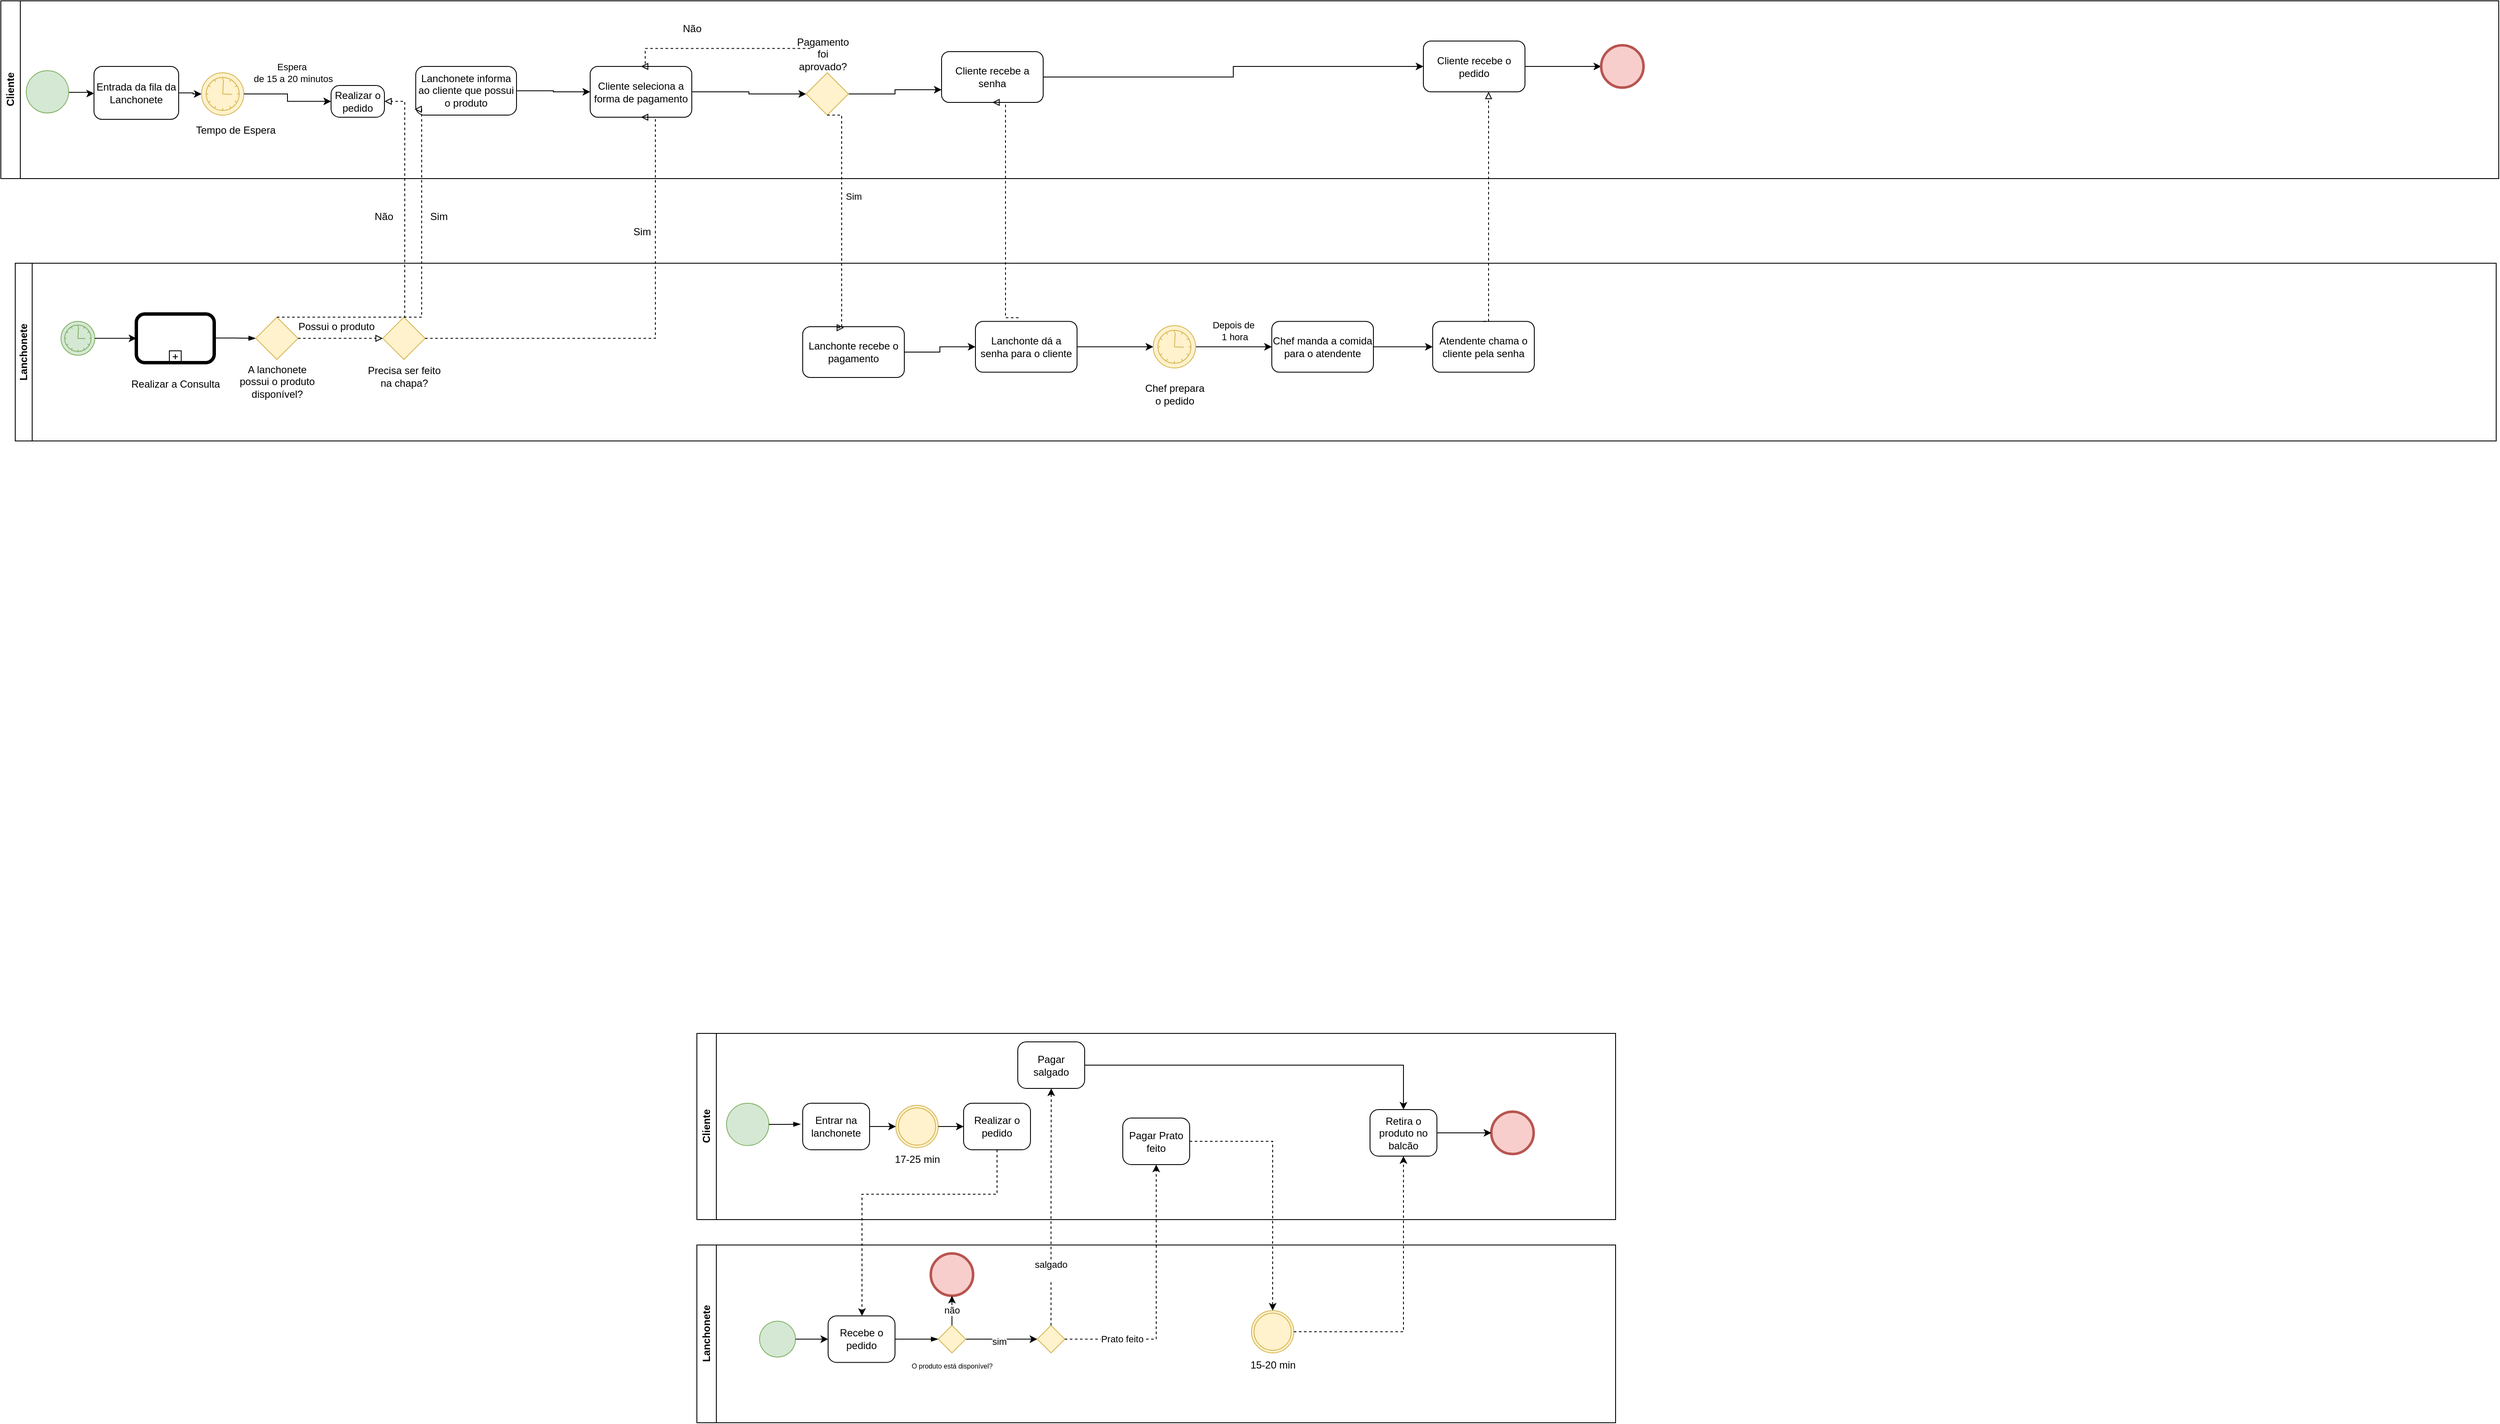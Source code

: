 <mxfile version="24.0.2" type="google" pages="4">
  <diagram name="Página-1" id="6oaQI1mKR9cjfr4mi8I-">
    <mxGraphModel grid="1" page="1" gridSize="10" guides="1" tooltips="1" connect="1" arrows="1" fold="1" pageScale="1" pageWidth="827" pageHeight="1169" background="#FFFFFF" math="0" shadow="0">
      <root>
        <mxCell id="0" />
        <mxCell id="1" parent="0" />
        <mxCell id="DTjWk3N54tqZmyoHTEr2-2" value="Cliente" style="swimlane;horizontal=0;whiteSpace=wrap;html=1;" vertex="1" parent="1">
          <mxGeometry x="-827" y="-390" width="2950" height="210" as="geometry" />
        </mxCell>
        <mxCell id="v5PwdFGo5ate-M4-xqCf-70" style="edgeStyle=orthogonalEdgeStyle;rounded=0;orthogonalLoop=1;jettySize=auto;html=1;exitX=1;exitY=0.5;exitDx=0;exitDy=0;exitPerimeter=0;entryX=0;entryY=0.5;entryDx=0;entryDy=0;" edge="1" parent="DTjWk3N54tqZmyoHTEr2-2">
          <mxGeometry relative="1" as="geometry">
            <mxPoint x="80" y="108.1" as="sourcePoint" />
            <mxPoint x="110" y="109.35" as="targetPoint" />
            <Array as="points">
              <mxPoint x="107" y="108.6" />
              <mxPoint x="107" y="109.6" />
            </Array>
          </mxGeometry>
        </mxCell>
        <mxCell id="FYHLgp9_xQtFy7XAi3ml-9" value="" style="points=[[0.145,0.145,0],[0.5,0,0],[0.855,0.145,0],[1,0.5,0],[0.855,0.855,0],[0.5,1,0],[0.145,0.855,0],[0,0.5,0]];shape=mxgraph.bpmn.event;html=1;verticalLabelPosition=bottom;labelBackgroundColor=#ffffff;verticalAlign=top;align=center;perimeter=ellipsePerimeter;outlineConnect=0;aspect=fixed;outline=standard;symbol=general;fillColor=#d5e8d4;strokeColor=#82b366;" vertex="1" parent="DTjWk3N54tqZmyoHTEr2-2">
          <mxGeometry x="30" y="82.5" width="50" height="50" as="geometry" />
        </mxCell>
        <mxCell id="FYHLgp9_xQtFy7XAi3ml-6" value="Realizar o pedido" style="points=[[0.25,0,0],[0.5,0,0],[0.75,0,0],[1,0.25,0],[1,0.5,0],[1,0.75,0],[0.75,1,0],[0.5,1,0],[0.25,1,0],[0,0.75,0],[0,0.5,0],[0,0.25,0]];shape=mxgraph.bpmn.task;whiteSpace=wrap;rectStyle=rounded;size=10;html=1;container=1;expand=0;collapsible=0;taskMarker=abstract;" vertex="1" parent="DTjWk3N54tqZmyoHTEr2-2">
          <mxGeometry x="390" y="100" width="63" height="37.5" as="geometry" />
        </mxCell>
        <mxCell id="v5PwdFGo5ate-M4-xqCf-27" style="edgeStyle=orthogonalEdgeStyle;rounded=0;orthogonalLoop=1;jettySize=auto;html=1;exitX=1;exitY=0.5;exitDx=0;exitDy=0;exitPerimeter=0;entryX=0;entryY=0.5;entryDx=0;entryDy=0;" edge="1" parent="DTjWk3N54tqZmyoHTEr2-2" source="Djy27bFoyrntST6zhLuX-1" target="v5PwdFGo5ate-M4-xqCf-26">
          <mxGeometry relative="1" as="geometry" />
        </mxCell>
        <mxCell id="Djy27bFoyrntST6zhLuX-1" value="Lanchonete informa ao cliente que possui o produto" style="points=[[0.25,0,0],[0.5,0,0],[0.75,0,0],[1,0.25,0],[1,0.5,0],[1,0.75,0],[0.75,1,0],[0.5,1,0],[0.25,1,0],[0,0.75,0],[0,0.5,0],[0,0.25,0]];shape=mxgraph.bpmn.task;whiteSpace=wrap;rectStyle=rounded;size=10;html=1;container=1;expand=0;collapsible=0;taskMarker=abstract;" vertex="1" parent="DTjWk3N54tqZmyoHTEr2-2">
          <mxGeometry x="490" y="77.5" width="119" height="57.5" as="geometry" />
        </mxCell>
        <mxCell id="v5PwdFGo5ate-M4-xqCf-30" style="edgeStyle=orthogonalEdgeStyle;rounded=0;orthogonalLoop=1;jettySize=auto;html=1;exitX=1;exitY=0.5;exitDx=0;exitDy=0;entryX=0;entryY=0.5;entryDx=0;entryDy=0;" edge="1" parent="DTjWk3N54tqZmyoHTEr2-2" source="v5PwdFGo5ate-M4-xqCf-26" target="v5PwdFGo5ate-M4-xqCf-28">
          <mxGeometry relative="1" as="geometry" />
        </mxCell>
        <mxCell id="v5PwdFGo5ate-M4-xqCf-26" value="Cliente seleciona a forma de pagamento" style="rounded=1;whiteSpace=wrap;html=1;" vertex="1" parent="DTjWk3N54tqZmyoHTEr2-2">
          <mxGeometry x="696" y="77.5" width="120" height="60" as="geometry" />
        </mxCell>
        <mxCell id="v5PwdFGo5ate-M4-xqCf-58" style="edgeStyle=orthogonalEdgeStyle;rounded=0;orthogonalLoop=1;jettySize=auto;html=1;exitX=1;exitY=0.5;exitDx=0;exitDy=0;entryX=0;entryY=0.75;entryDx=0;entryDy=0;" edge="1" parent="DTjWk3N54tqZmyoHTEr2-2" source="v5PwdFGo5ate-M4-xqCf-28" target="v5PwdFGo5ate-M4-xqCf-44">
          <mxGeometry relative="1" as="geometry" />
        </mxCell>
        <mxCell id="v5PwdFGo5ate-M4-xqCf-28" value="" style="rhombus;whiteSpace=wrap;html=1;fillColor=#fff2cc;strokeColor=#d6b656;" vertex="1" parent="DTjWk3N54tqZmyoHTEr2-2">
          <mxGeometry x="951" y="85" width="50" height="50" as="geometry" />
        </mxCell>
        <mxCell id="v5PwdFGo5ate-M4-xqCf-29" value="Pagamento foi aprovado?" style="text;html=1;align=center;verticalAlign=middle;whiteSpace=wrap;rounded=0;" vertex="1" parent="DTjWk3N54tqZmyoHTEr2-2">
          <mxGeometry x="941" y="47.5" width="60" height="30" as="geometry" />
        </mxCell>
        <mxCell id="Djy27bFoyrntST6zhLuX-5" value="Não" style="text;html=1;align=center;verticalAlign=middle;resizable=0;points=[];autosize=1;strokeColor=none;fillColor=none;" vertex="1" parent="DTjWk3N54tqZmyoHTEr2-2">
          <mxGeometry x="791" y="17.5" width="50" height="30" as="geometry" />
        </mxCell>
        <mxCell id="Djy27bFoyrntST6zhLuX-4" value="" style="edgeStyle=elbowEdgeStyle;fontSize=12;html=1;endFill=0;startFill=0;endSize=6;startSize=6;dashed=1;endArrow=block;startArrow=none;rounded=0;exitX=0.25;exitY=0.292;exitDx=0;exitDy=0;exitPerimeter=0;entryX=0.5;entryY=0;entryDx=0;entryDy=0;" edge="1" parent="DTjWk3N54tqZmyoHTEr2-2" source="v5PwdFGo5ate-M4-xqCf-29" target="v5PwdFGo5ate-M4-xqCf-26">
          <mxGeometry width="160" relative="1" as="geometry">
            <mxPoint x="661" y="30" as="sourcePoint" />
            <mxPoint x="541" y="70" as="targetPoint" />
            <Array as="points">
              <mxPoint x="761" y="70" />
            </Array>
          </mxGeometry>
        </mxCell>
        <mxCell id="v5PwdFGo5ate-M4-xqCf-57" style="edgeStyle=orthogonalEdgeStyle;rounded=0;orthogonalLoop=1;jettySize=auto;html=1;exitX=1;exitY=0.5;exitDx=0;exitDy=0;entryX=0;entryY=0.5;entryDx=0;entryDy=0;" edge="1" parent="DTjWk3N54tqZmyoHTEr2-2" source="v5PwdFGo5ate-M4-xqCf-44" target="v5PwdFGo5ate-M4-xqCf-54">
          <mxGeometry relative="1" as="geometry" />
        </mxCell>
        <mxCell id="v5PwdFGo5ate-M4-xqCf-44" value="Cliente recebe a senha" style="rounded=1;whiteSpace=wrap;html=1;" vertex="1" parent="DTjWk3N54tqZmyoHTEr2-2">
          <mxGeometry x="1111" y="60" width="120" height="60" as="geometry" />
        </mxCell>
        <mxCell id="v5PwdFGo5ate-M4-xqCf-56" value="" style="edgeStyle=orthogonalEdgeStyle;rounded=0;orthogonalLoop=1;jettySize=auto;html=1;" edge="1" parent="DTjWk3N54tqZmyoHTEr2-2" source="v5PwdFGo5ate-M4-xqCf-54" target="v5PwdFGo5ate-M4-xqCf-55">
          <mxGeometry relative="1" as="geometry" />
        </mxCell>
        <mxCell id="v5PwdFGo5ate-M4-xqCf-54" value="Cliente recebe o pedido" style="rounded=1;whiteSpace=wrap;html=1;" vertex="1" parent="DTjWk3N54tqZmyoHTEr2-2">
          <mxGeometry x="1680" y="47.5" width="120" height="60" as="geometry" />
        </mxCell>
        <mxCell id="v5PwdFGo5ate-M4-xqCf-55" value="" style="points=[[0.145,0.145,0],[0.5,0,0],[0.855,0.145,0],[1,0.5,0],[0.855,0.855,0],[0.5,1,0],[0.145,0.855,0],[0,0.5,0]];shape=mxgraph.bpmn.event;html=1;verticalLabelPosition=bottom;labelBackgroundColor=#ffffff;verticalAlign=top;align=center;perimeter=ellipsePerimeter;outlineConnect=0;aspect=fixed;outline=end;symbol=terminate2;fillColor=#f8cecc;strokeColor=#b85450;" vertex="1" parent="DTjWk3N54tqZmyoHTEr2-2">
          <mxGeometry x="1890" y="52.5" width="50" height="50" as="geometry" />
        </mxCell>
        <mxCell id="v5PwdFGo5ate-M4-xqCf-69" value="Entrada da fila da Lanchonete" style="rounded=1;whiteSpace=wrap;html=1;" vertex="1" parent="DTjWk3N54tqZmyoHTEr2-2">
          <mxGeometry x="110" y="77.5" width="100" height="62.5" as="geometry" />
        </mxCell>
        <mxCell id="v5PwdFGo5ate-M4-xqCf-71" style="edgeStyle=orthogonalEdgeStyle;rounded=0;orthogonalLoop=1;jettySize=auto;html=1;exitX=0.5;exitY=1;exitDx=0;exitDy=0;exitPerimeter=0;" edge="1" parent="DTjWk3N54tqZmyoHTEr2-2" source="FYHLgp9_xQtFy7XAi3ml-6" target="FYHLgp9_xQtFy7XAi3ml-6">
          <mxGeometry relative="1" as="geometry" />
        </mxCell>
        <mxCell id="v5PwdFGo5ate-M4-xqCf-72" value="" style="points=[[0.145,0.145,0],[0.5,0,0],[0.855,0.145,0],[1,0.5,0],[0.855,0.855,0],[0.5,1,0],[0.145,0.855,0],[0,0.5,0]];shape=mxgraph.bpmn.event;html=1;verticalLabelPosition=bottom;labelBackgroundColor=#ffffff;verticalAlign=top;align=center;perimeter=ellipsePerimeter;outlineConnect=0;aspect=fixed;outline=standard;symbol=timer;fillColor=#fff2cc;strokeColor=#d6b656;" vertex="1" parent="DTjWk3N54tqZmyoHTEr2-2">
          <mxGeometry x="237" y="85" width="50" height="50" as="geometry" />
        </mxCell>
        <mxCell id="v5PwdFGo5ate-M4-xqCf-73" style="edgeStyle=orthogonalEdgeStyle;rounded=0;orthogonalLoop=1;jettySize=auto;html=1;exitX=1;exitY=0.5;exitDx=0;exitDy=0;entryX=0;entryY=0.5;entryDx=0;entryDy=0;entryPerimeter=0;" edge="1" parent="DTjWk3N54tqZmyoHTEr2-2" source="v5PwdFGo5ate-M4-xqCf-69" target="v5PwdFGo5ate-M4-xqCf-72">
          <mxGeometry relative="1" as="geometry">
            <Array as="points">
              <mxPoint x="227" y="109" />
              <mxPoint x="227" y="110" />
            </Array>
          </mxGeometry>
        </mxCell>
        <mxCell id="v5PwdFGo5ate-M4-xqCf-74" style="edgeStyle=orthogonalEdgeStyle;rounded=0;orthogonalLoop=1;jettySize=auto;html=1;exitX=1;exitY=0.5;exitDx=0;exitDy=0;exitPerimeter=0;entryX=0;entryY=0.5;entryDx=0;entryDy=0;entryPerimeter=0;" edge="1" parent="DTjWk3N54tqZmyoHTEr2-2" source="v5PwdFGo5ate-M4-xqCf-72" target="FYHLgp9_xQtFy7XAi3ml-6">
          <mxGeometry relative="1" as="geometry" />
        </mxCell>
        <mxCell id="v5PwdFGo5ate-M4-xqCf-75" value="Espera&amp;nbsp;&lt;div&gt;de 15 a 20 minutos&lt;/div&gt;" style="edgeLabel;html=1;align=center;verticalAlign=middle;resizable=0;points=[];" connectable="0" vertex="1" parent="v5PwdFGo5ate-M4-xqCf-74">
          <mxGeometry x="-0.172" relative="1" as="geometry">
            <mxPoint x="11" y="-25" as="offset" />
          </mxGeometry>
        </mxCell>
        <mxCell id="FYHLgp9_xQtFy7XAi3ml-3" value="Lanchonete" style="swimlane;startSize=20;horizontal=0;html=1;whiteSpace=wrap;" vertex="1" parent="1">
          <mxGeometry x="-810" y="-80" width="2930" height="210" as="geometry" />
        </mxCell>
        <mxCell id="v5PwdFGo5ate-M4-xqCf-7" value="" style="points=[[0.25,0,0],[0.5,0,0],[0.75,0,0],[1,0.25,0],[1,0.5,0],[1,0.75,0],[0.75,1,0],[0.5,1,0],[0.25,1,0],[0,0.75,0],[0,0.5,0],[0,0.25,0]];shape=mxgraph.bpmn.task;whiteSpace=wrap;rectStyle=rounded;size=10;html=1;container=1;expand=0;collapsible=0;bpmnShapeType=call;isLoopSub=1;" vertex="1" parent="FYHLgp9_xQtFy7XAi3ml-3">
          <mxGeometry x="143" y="60" width="92" height="57.5" as="geometry" />
        </mxCell>
        <mxCell id="FYHLgp9_xQtFy7XAi3ml-15" value="Realizar a Consulta&lt;div&gt;&lt;br&gt;&lt;/div&gt;" style="text;html=1;align=center;verticalAlign=middle;resizable=0;points=[];autosize=1;strokeColor=none;fillColor=none;" vertex="1" parent="FYHLgp9_xQtFy7XAi3ml-3">
          <mxGeometry x="124" y="130" width="130" height="40" as="geometry" />
        </mxCell>
        <mxCell id="v5PwdFGo5ate-M4-xqCf-17" value="" style="points=[[0.145,0.145,0],[0.5,0,0],[0.855,0.145,0],[1,0.5,0],[0.855,0.855,0],[0.5,1,0],[0.145,0.855,0],[0,0.5,0]];shape=mxgraph.bpmn.event;html=1;verticalLabelPosition=bottom;labelBackgroundColor=#ffffff;verticalAlign=top;align=center;perimeter=ellipsePerimeter;outlineConnect=0;aspect=fixed;outline=standard;symbol=timer;fillColor=#d5e8d4;strokeColor=#82b366;" vertex="1" parent="FYHLgp9_xQtFy7XAi3ml-3">
          <mxGeometry x="54" y="68.75" width="40" height="40" as="geometry" />
        </mxCell>
        <mxCell id="v5PwdFGo5ate-M4-xqCf-18" style="edgeStyle=orthogonalEdgeStyle;rounded=0;orthogonalLoop=1;jettySize=auto;html=1;exitX=1;exitY=0.5;exitDx=0;exitDy=0;exitPerimeter=0;entryX=0;entryY=0.5;entryDx=0;entryDy=0;entryPerimeter=0;" edge="1" parent="FYHLgp9_xQtFy7XAi3ml-3" source="v5PwdFGo5ate-M4-xqCf-17" target="v5PwdFGo5ate-M4-xqCf-7">
          <mxGeometry relative="1" as="geometry" />
        </mxCell>
        <mxCell id="FYHLgp9_xQtFy7XAi3ml-20" value="" style="edgeStyle=elbowEdgeStyle;fontSize=12;html=1;endArrow=blockThin;endFill=1;rounded=0;entryX=0;entryY=0.5;entryDx=0;entryDy=0;" edge="1" parent="FYHLgp9_xQtFy7XAi3ml-3" target="CYMDNg2Nh_U5zGZPsCbC-1">
          <mxGeometry width="160" relative="1" as="geometry">
            <mxPoint x="234" y="88.43" as="sourcePoint" />
            <mxPoint x="304" y="90" as="targetPoint" />
          </mxGeometry>
        </mxCell>
        <mxCell id="CYMDNg2Nh_U5zGZPsCbC-1" value="" style="rhombus;whiteSpace=wrap;html=1;fillColor=#fff2cc;strokeColor=#d6b656;" vertex="1" parent="FYHLgp9_xQtFy7XAi3ml-3">
          <mxGeometry x="284" y="63.75" width="50" height="50" as="geometry" />
        </mxCell>
        <mxCell id="v5PwdFGo5ate-M4-xqCf-24" value="A lanchonete possui o produto disponível?" style="text;html=1;align=center;verticalAlign=middle;whiteSpace=wrap;rounded=0;" vertex="1" parent="FYHLgp9_xQtFy7XAi3ml-3">
          <mxGeometry x="258.5" y="120" width="101" height="40" as="geometry" />
        </mxCell>
        <mxCell id="v5PwdFGo5ate-M4-xqCf-43" value="" style="edgeStyle=orthogonalEdgeStyle;rounded=0;orthogonalLoop=1;jettySize=auto;html=1;" edge="1" parent="FYHLgp9_xQtFy7XAi3ml-3" source="v5PwdFGo5ate-M4-xqCf-31" target="v5PwdFGo5ate-M4-xqCf-42">
          <mxGeometry relative="1" as="geometry" />
        </mxCell>
        <mxCell id="v5PwdFGo5ate-M4-xqCf-31" value="Lanchonte recebe o pagamento" style="rounded=1;whiteSpace=wrap;html=1;" vertex="1" parent="FYHLgp9_xQtFy7XAi3ml-3">
          <mxGeometry x="930" y="75" width="120" height="60" as="geometry" />
        </mxCell>
        <mxCell id="v5PwdFGo5ate-M4-xqCf-47" value="" style="edgeStyle=orthogonalEdgeStyle;rounded=0;orthogonalLoop=1;jettySize=auto;html=1;" edge="1" parent="FYHLgp9_xQtFy7XAi3ml-3" source="v5PwdFGo5ate-M4-xqCf-42" target="v5PwdFGo5ate-M4-xqCf-46">
          <mxGeometry relative="1" as="geometry" />
        </mxCell>
        <mxCell id="v5PwdFGo5ate-M4-xqCf-42" value="Lanchonte dá a senha para o cliente" style="rounded=1;whiteSpace=wrap;html=1;" vertex="1" parent="FYHLgp9_xQtFy7XAi3ml-3">
          <mxGeometry x="1134" y="68.75" width="120" height="60" as="geometry" />
        </mxCell>
        <mxCell id="v5PwdFGo5ate-M4-xqCf-62" style="edgeStyle=orthogonalEdgeStyle;rounded=0;orthogonalLoop=1;jettySize=auto;html=1;exitX=1;exitY=0.5;exitDx=0;exitDy=0;exitPerimeter=0;entryX=0;entryY=0.5;entryDx=0;entryDy=0;" edge="1" parent="FYHLgp9_xQtFy7XAi3ml-3" source="v5PwdFGo5ate-M4-xqCf-46" target="v5PwdFGo5ate-M4-xqCf-49">
          <mxGeometry relative="1" as="geometry" />
        </mxCell>
        <mxCell id="v5PwdFGo5ate-M4-xqCf-63" value="Depois de&amp;nbsp;&lt;div&gt;1 hora&lt;/div&gt;" style="edgeLabel;html=1;align=center;verticalAlign=middle;resizable=0;points=[];" connectable="0" vertex="1" parent="v5PwdFGo5ate-M4-xqCf-62">
          <mxGeometry x="0.069" y="-1" relative="1" as="geometry">
            <mxPoint x="-2" y="-20" as="offset" />
          </mxGeometry>
        </mxCell>
        <mxCell id="v5PwdFGo5ate-M4-xqCf-46" value="" style="points=[[0.145,0.145,0],[0.5,0,0],[0.855,0.145,0],[1,0.5,0],[0.855,0.855,0],[0.5,1,0],[0.145,0.855,0],[0,0.5,0]];shape=mxgraph.bpmn.event;html=1;verticalLabelPosition=bottom;labelBackgroundColor=#ffffff;verticalAlign=top;align=center;perimeter=ellipsePerimeter;outlineConnect=0;aspect=fixed;outline=standard;symbol=timer;fillColor=#fff2cc;strokeColor=#d6b656;" vertex="1" parent="FYHLgp9_xQtFy7XAi3ml-3">
          <mxGeometry x="1344" y="73.75" width="50" height="50" as="geometry" />
        </mxCell>
        <mxCell id="Djy27bFoyrntST6zhLuX-10" value="" style="rhombus;whiteSpace=wrap;html=1;fillColor=#fff2cc;strokeColor=#d6b656;" vertex="1" parent="FYHLgp9_xQtFy7XAi3ml-3">
          <mxGeometry x="434" y="63.75" width="50" height="50" as="geometry" />
        </mxCell>
        <mxCell id="v5PwdFGo5ate-M4-xqCf-48" value="Chef prepara o pedido" style="text;html=1;align=center;verticalAlign=middle;whiteSpace=wrap;rounded=0;" vertex="1" parent="FYHLgp9_xQtFy7XAi3ml-3">
          <mxGeometry x="1328.5" y="140" width="81" height="30" as="geometry" />
        </mxCell>
        <mxCell id="v5PwdFGo5ate-M4-xqCf-25" value="" style="edgeStyle=elbowEdgeStyle;fontSize=12;html=1;endFill=0;startFill=0;endSize=6;startSize=6;dashed=1;endArrow=block;startArrow=none;rounded=0;entryX=0;entryY=0.5;entryDx=0;entryDy=0;exitX=1;exitY=0.5;exitDx=0;exitDy=0;" edge="1" parent="FYHLgp9_xQtFy7XAi3ml-3" source="CYMDNg2Nh_U5zGZPsCbC-1" target="Djy27bFoyrntST6zhLuX-10">
          <mxGeometry width="160" relative="1" as="geometry">
            <mxPoint x="304" y="30" as="sourcePoint" />
            <mxPoint x="294" y="123" as="targetPoint" />
            <Array as="points">
              <mxPoint x="374" y="80" />
            </Array>
          </mxGeometry>
        </mxCell>
        <mxCell id="Djy27bFoyrntST6zhLuX-2" value="Possui o produto" style="text;html=1;align=center;verticalAlign=middle;resizable=0;points=[];autosize=1;strokeColor=none;fillColor=none;" vertex="1" parent="FYHLgp9_xQtFy7XAi3ml-3">
          <mxGeometry x="324" y="60" width="110" height="30" as="geometry" />
        </mxCell>
        <mxCell id="v5PwdFGo5ate-M4-xqCf-52" value="" style="edgeStyle=orthogonalEdgeStyle;rounded=0;orthogonalLoop=1;jettySize=auto;html=1;" edge="1" parent="FYHLgp9_xQtFy7XAi3ml-3" source="v5PwdFGo5ate-M4-xqCf-49" target="v5PwdFGo5ate-M4-xqCf-51">
          <mxGeometry relative="1" as="geometry" />
        </mxCell>
        <mxCell id="v5PwdFGo5ate-M4-xqCf-49" value="Chef manda a comida para o atendente" style="rounded=1;whiteSpace=wrap;html=1;" vertex="1" parent="FYHLgp9_xQtFy7XAi3ml-3">
          <mxGeometry x="1484" y="68.75" width="120" height="60" as="geometry" />
        </mxCell>
        <mxCell id="v5PwdFGo5ate-M4-xqCf-51" value="Atendente chama o cliente pela senha" style="whiteSpace=wrap;html=1;rounded=1;" vertex="1" parent="FYHLgp9_xQtFy7XAi3ml-3">
          <mxGeometry x="1674" y="68.75" width="120" height="60" as="geometry" />
        </mxCell>
        <mxCell id="Djy27bFoyrntST6zhLuX-11" value="Precisa ser feito&lt;div&gt;na chapa?&lt;/div&gt;" style="text;html=1;align=center;verticalAlign=middle;resizable=0;points=[];autosize=1;strokeColor=none;fillColor=none;" vertex="1" parent="FYHLgp9_xQtFy7XAi3ml-3">
          <mxGeometry x="404" y="113.75" width="110" height="40" as="geometry" />
        </mxCell>
        <mxCell id="1vMvH7jvxqKNeSuvmZRQ-41" value="Cliente" style="swimlane;horizontal=0;whiteSpace=wrap;html=1;" vertex="1" parent="1">
          <mxGeometry x="-5" y="830" width="1085" height="220" as="geometry" />
        </mxCell>
        <mxCell id="1vMvH7jvxqKNeSuvmZRQ-43" value="Entrar na lanchonete" style="points=[[0.25,0,0],[0.5,0,0],[0.75,0,0],[1,0.25,0],[1,0.5,0],[1,0.75,0],[0.75,1,0],[0.5,1,0],[0.25,1,0],[0,0.75,0],[0,0.5,0],[0,0.25,0]];shape=mxgraph.bpmn.task;whiteSpace=wrap;rectStyle=rounded;size=10;html=1;container=1;expand=0;collapsible=0;taskMarker=abstract;" vertex="1" parent="1vMvH7jvxqKNeSuvmZRQ-41">
          <mxGeometry x="125" y="82.5" width="79" height="55" as="geometry" />
        </mxCell>
        <mxCell id="1vMvH7jvxqKNeSuvmZRQ-44" value="" style="points=[[0.145,0.145,0],[0.5,0,0],[0.855,0.145,0],[1,0.5,0],[0.855,0.855,0],[0.5,1,0],[0.145,0.855,0],[0,0.5,0]];shape=mxgraph.bpmn.event;html=1;verticalLabelPosition=bottom;labelBackgroundColor=#ffffff;verticalAlign=top;align=center;perimeter=ellipsePerimeter;outlineConnect=0;aspect=fixed;outline=standard;symbol=general;fillColor=#d5e8d4;strokeColor=#82b366;" vertex="1" parent="1vMvH7jvxqKNeSuvmZRQ-41">
          <mxGeometry x="35" y="82.5" width="50" height="50" as="geometry" />
        </mxCell>
        <mxCell id="1vMvH7jvxqKNeSuvmZRQ-45" value="" style="edgeStyle=elbowEdgeStyle;fontSize=12;html=1;endArrow=blockThin;endFill=1;rounded=0;entryX=-0.032;entryY=0.451;entryDx=0;entryDy=0;entryPerimeter=0;exitX=1;exitY=0.5;exitDx=0;exitDy=0;exitPerimeter=0;" edge="1" parent="1vMvH7jvxqKNeSuvmZRQ-41" source="1vMvH7jvxqKNeSuvmZRQ-44" target="1vMvH7jvxqKNeSuvmZRQ-43">
          <mxGeometry width="160" relative="1" as="geometry">
            <mxPoint x="111" y="104.29" as="sourcePoint" />
            <mxPoint x="161" y="104" as="targetPoint" />
          </mxGeometry>
        </mxCell>
        <mxCell id="1vMvH7jvxqKNeSuvmZRQ-88" style="edgeStyle=orthogonalEdgeStyle;rounded=0;orthogonalLoop=1;jettySize=auto;html=1;" edge="1" parent="1vMvH7jvxqKNeSuvmZRQ-41" source="1vMvH7jvxqKNeSuvmZRQ-81" target="1vMvH7jvxqKNeSuvmZRQ-72">
          <mxGeometry relative="1" as="geometry" />
        </mxCell>
        <mxCell id="1vMvH7jvxqKNeSuvmZRQ-81" value="Pagar salgado" style="points=[[0.25,0,0],[0.5,0,0],[0.75,0,0],[1,0.25,0],[1,0.5,0],[1,0.75,0],[0.75,1,0],[0.5,1,0],[0.25,1,0],[0,0.75,0],[0,0.5,0],[0,0.25,0]];shape=mxgraph.bpmn.task;whiteSpace=wrap;rectStyle=rounded;size=10;html=1;container=1;expand=0;collapsible=0;taskMarker=abstract;" vertex="1" parent="1vMvH7jvxqKNeSuvmZRQ-41">
          <mxGeometry x="379" y="10" width="79" height="55" as="geometry" />
        </mxCell>
        <mxCell id="1vMvH7jvxqKNeSuvmZRQ-72" value="Retira o produto no balcão" style="points=[[0.25,0,0],[0.5,0,0],[0.75,0,0],[1,0.25,0],[1,0.5,0],[1,0.75,0],[0.75,1,0],[0.5,1,0],[0.25,1,0],[0,0.75,0],[0,0.5,0],[0,0.25,0]];shape=mxgraph.bpmn.task;whiteSpace=wrap;rectStyle=rounded;size=10;html=1;container=1;expand=0;collapsible=0;taskMarker=abstract;" vertex="1" parent="1vMvH7jvxqKNeSuvmZRQ-41">
          <mxGeometry x="795" y="90" width="79" height="55" as="geometry" />
        </mxCell>
        <mxCell id="1vMvH7jvxqKNeSuvmZRQ-78" value="" style="points=[[0.145,0.145,0],[0.5,0,0],[0.855,0.145,0],[1,0.5,0],[0.855,0.855,0],[0.5,1,0],[0.145,0.855,0],[0,0.5,0]];shape=mxgraph.bpmn.event;html=1;verticalLabelPosition=bottom;labelBackgroundColor=#ffffff;verticalAlign=top;align=center;perimeter=ellipsePerimeter;outlineConnect=0;aspect=fixed;outline=end;symbol=terminate2;fillColor=#f8cecc;strokeColor=#b85450;" vertex="1" parent="1vMvH7jvxqKNeSuvmZRQ-41">
          <mxGeometry x="938.25" y="92.5" width="50" height="50" as="geometry" />
        </mxCell>
        <mxCell id="1vMvH7jvxqKNeSuvmZRQ-80" style="edgeStyle=orthogonalEdgeStyle;rounded=0;orthogonalLoop=1;jettySize=auto;html=1;exitX=1;exitY=0.5;exitDx=0;exitDy=0;exitPerimeter=0;entryX=0;entryY=0.5;entryDx=0;entryDy=0;entryPerimeter=0;" edge="1" parent="1vMvH7jvxqKNeSuvmZRQ-41" source="1vMvH7jvxqKNeSuvmZRQ-72" target="1vMvH7jvxqKNeSuvmZRQ-78">
          <mxGeometry relative="1" as="geometry" />
        </mxCell>
        <mxCell id="1vMvH7jvxqKNeSuvmZRQ-90" value="Pagar Prato feito" style="points=[[0.25,0,0],[0.5,0,0],[0.75,0,0],[1,0.25,0],[1,0.5,0],[1,0.75,0],[0.75,1,0],[0.5,1,0],[0.25,1,0],[0,0.75,0],[0,0.5,0],[0,0.25,0]];shape=mxgraph.bpmn.task;whiteSpace=wrap;rectStyle=rounded;size=10;html=1;container=1;expand=0;collapsible=0;taskMarker=abstract;" vertex="1" parent="1vMvH7jvxqKNeSuvmZRQ-41">
          <mxGeometry x="503" y="100" width="79" height="55" as="geometry" />
        </mxCell>
        <mxCell id="1vMvH7jvxqKNeSuvmZRQ-98" value="Realizar o pedido" style="points=[[0.25,0,0],[0.5,0,0],[0.75,0,0],[1,0.25,0],[1,0.5,0],[1,0.75,0],[0.75,1,0],[0.5,1,0],[0.25,1,0],[0,0.75,0],[0,0.5,0],[0,0.25,0]];shape=mxgraph.bpmn.task;whiteSpace=wrap;rectStyle=rounded;size=10;html=1;container=1;expand=0;collapsible=0;taskMarker=abstract;" vertex="1" parent="1vMvH7jvxqKNeSuvmZRQ-41">
          <mxGeometry x="315" y="82.5" width="79" height="55" as="geometry" />
        </mxCell>
        <mxCell id="1vMvH7jvxqKNeSuvmZRQ-99" value="17-25 min" style="points=[[0.145,0.145,0],[0.5,0,0],[0.855,0.145,0],[1,0.5,0],[0.855,0.855,0],[0.5,1,0],[0.145,0.855,0],[0,0.5,0]];shape=mxgraph.bpmn.event;html=1;verticalLabelPosition=bottom;labelBackgroundColor=#ffffff;verticalAlign=top;align=center;perimeter=ellipsePerimeter;outlineConnect=0;aspect=fixed;outline=throwing;symbol=general;fillColor=#fff2cc;strokeColor=#d6b656;" vertex="1" parent="1vMvH7jvxqKNeSuvmZRQ-41">
          <mxGeometry x="235" y="85" width="50" height="50" as="geometry" />
        </mxCell>
        <mxCell id="1vMvH7jvxqKNeSuvmZRQ-100" style="edgeStyle=orthogonalEdgeStyle;rounded=0;orthogonalLoop=1;jettySize=auto;html=1;entryX=0;entryY=0.5;entryDx=0;entryDy=0;entryPerimeter=0;" edge="1" parent="1vMvH7jvxqKNeSuvmZRQ-41" source="1vMvH7jvxqKNeSuvmZRQ-43" target="1vMvH7jvxqKNeSuvmZRQ-99">
          <mxGeometry relative="1" as="geometry" />
        </mxCell>
        <mxCell id="1vMvH7jvxqKNeSuvmZRQ-101" style="edgeStyle=orthogonalEdgeStyle;rounded=0;orthogonalLoop=1;jettySize=auto;html=1;entryX=0;entryY=0.5;entryDx=0;entryDy=0;entryPerimeter=0;" edge="1" parent="1vMvH7jvxqKNeSuvmZRQ-41" source="1vMvH7jvxqKNeSuvmZRQ-99" target="1vMvH7jvxqKNeSuvmZRQ-98">
          <mxGeometry relative="1" as="geometry" />
        </mxCell>
        <mxCell id="1vMvH7jvxqKNeSuvmZRQ-57" value="Lanchonete" style="swimlane;startSize=23;horizontal=0;html=1;whiteSpace=wrap;" vertex="1" parent="1">
          <mxGeometry x="-5" y="1080" width="1085" height="210" as="geometry" />
        </mxCell>
        <mxCell id="1vMvH7jvxqKNeSuvmZRQ-58" value="" style="points=[[0.145,0.145,0],[0.5,0,0],[0.855,0.145,0],[1,0.5,0],[0.855,0.855,0],[0.5,1,0],[0.145,0.855,0],[0,0.5,0]];shape=mxgraph.bpmn.event;html=1;verticalLabelPosition=bottom;labelBackgroundColor=#ffffff;verticalAlign=top;align=center;perimeter=ellipsePerimeter;outlineConnect=0;aspect=fixed;outline=standard;symbol=general;fillColor=#d5e8d4;strokeColor=#82b366;" vertex="1" parent="1vMvH7jvxqKNeSuvmZRQ-57">
          <mxGeometry x="74" y="90" width="42.5" height="42.5" as="geometry" />
        </mxCell>
        <mxCell id="1vMvH7jvxqKNeSuvmZRQ-61" value="Recebe o pedido" style="points=[[0.25,0,0],[0.5,0,0],[0.75,0,0],[1,0.25,0],[1,0.5,0],[1,0.75,0],[0.75,1,0],[0.5,1,0],[0.25,1,0],[0,0.75,0],[0,0.5,0],[0,0.25,0]];shape=mxgraph.bpmn.task;whiteSpace=wrap;rectStyle=rounded;size=10;html=1;container=1;expand=0;collapsible=0;taskMarker=abstract;" vertex="1" parent="1vMvH7jvxqKNeSuvmZRQ-57">
          <mxGeometry x="155" y="83.75" width="79" height="55" as="geometry" />
        </mxCell>
        <mxCell id="1vMvH7jvxqKNeSuvmZRQ-85" style="edgeStyle=orthogonalEdgeStyle;rounded=0;orthogonalLoop=1;jettySize=auto;html=1;" edge="1" parent="1vMvH7jvxqKNeSuvmZRQ-57" source="1vMvH7jvxqKNeSuvmZRQ-46" target="1vMvH7jvxqKNeSuvmZRQ-84">
          <mxGeometry relative="1" as="geometry" />
        </mxCell>
        <mxCell id="1vMvH7jvxqKNeSuvmZRQ-97" value="sim" style="edgeLabel;html=1;align=center;verticalAlign=middle;resizable=0;points=[];" connectable="0" vertex="1" parent="1vMvH7jvxqKNeSuvmZRQ-85">
          <mxGeometry x="-0.081" y="-2" relative="1" as="geometry">
            <mxPoint as="offset" />
          </mxGeometry>
        </mxCell>
        <mxCell id="1vMvH7jvxqKNeSuvmZRQ-46" value="&lt;span style=&quot;font-size: 8px;&quot;&gt;O produto está disponível?&lt;/span&gt;" style="points=[[0.25,0.25,0],[0.5,0,0],[0.75,0.25,0],[1,0.5,0],[0.75,0.75,0],[0.5,1,0],[0.25,0.75,0],[0,0.5,0]];shape=mxgraph.bpmn.gateway2;html=1;verticalLabelPosition=bottom;labelBackgroundColor=#ffffff;verticalAlign=top;align=center;perimeter=rhombusPerimeter;outlineConnect=0;outline=none;symbol=none;fillColor=#fff2cc;strokeColor=#d6b656;" vertex="1" parent="1vMvH7jvxqKNeSuvmZRQ-57">
          <mxGeometry x="285" y="95" width="32.5" height="32.5" as="geometry" />
        </mxCell>
        <mxCell id="1vMvH7jvxqKNeSuvmZRQ-65" value="" style="edgeStyle=elbowEdgeStyle;fontSize=12;html=1;endArrow=blockThin;endFill=1;rounded=0;exitX=1;exitY=0.5;exitDx=0;exitDy=0;exitPerimeter=0;" edge="1" parent="1vMvH7jvxqKNeSuvmZRQ-57" source="1vMvH7jvxqKNeSuvmZRQ-61" target="1vMvH7jvxqKNeSuvmZRQ-46">
          <mxGeometry width="160" relative="1" as="geometry">
            <mxPoint x="121" y="-102" as="sourcePoint" />
            <mxPoint x="160" y="-103" as="targetPoint" />
          </mxGeometry>
        </mxCell>
        <mxCell id="wingfZ39uVbOA_q41vA8-30" style="edgeStyle=orthogonalEdgeStyle;rounded=0;orthogonalLoop=1;jettySize=auto;html=1;entryX=0;entryY=0.5;entryDx=0;entryDy=0;entryPerimeter=0;" edge="1" parent="1vMvH7jvxqKNeSuvmZRQ-57" source="1vMvH7jvxqKNeSuvmZRQ-58" target="1vMvH7jvxqKNeSuvmZRQ-61">
          <mxGeometry relative="1" as="geometry" />
        </mxCell>
        <mxCell id="1vMvH7jvxqKNeSuvmZRQ-84" value="" style="points=[[0.25,0.25,0],[0.5,0,0],[0.75,0.25,0],[1,0.5,0],[0.75,0.75,0],[0.5,1,0],[0.25,0.75,0],[0,0.5,0]];shape=mxgraph.bpmn.gateway2;html=1;verticalLabelPosition=bottom;labelBackgroundColor=#ffffff;verticalAlign=top;align=center;perimeter=rhombusPerimeter;outlineConnect=0;outline=none;symbol=none;fillColor=#fff2cc;strokeColor=#d6b656;" vertex="1" parent="1vMvH7jvxqKNeSuvmZRQ-57">
          <mxGeometry x="402" y="95" width="32.5" height="32.5" as="geometry" />
        </mxCell>
        <mxCell id="1vMvH7jvxqKNeSuvmZRQ-83" value="15-20 min" style="points=[[0.145,0.145,0],[0.5,0,0],[0.855,0.145,0],[1,0.5,0],[0.855,0.855,0],[0.5,1,0],[0.145,0.855,0],[0,0.5,0]];shape=mxgraph.bpmn.event;html=1;verticalLabelPosition=bottom;labelBackgroundColor=#ffffff;verticalAlign=top;align=center;perimeter=ellipsePerimeter;outlineConnect=0;aspect=fixed;outline=throwing;symbol=general;fillColor=#fff2cc;strokeColor=#d6b656;" vertex="1" parent="1vMvH7jvxqKNeSuvmZRQ-57">
          <mxGeometry x="655" y="77.5" width="50" height="50" as="geometry" />
        </mxCell>
        <mxCell id="1vMvH7jvxqKNeSuvmZRQ-104" value="" style="points=[[0.145,0.145,0],[0.5,0,0],[0.855,0.145,0],[1,0.5,0],[0.855,0.855,0],[0.5,1,0],[0.145,0.855,0],[0,0.5,0]];shape=mxgraph.bpmn.event;html=1;verticalLabelPosition=bottom;labelBackgroundColor=#ffffff;verticalAlign=top;align=center;perimeter=ellipsePerimeter;outlineConnect=0;aspect=fixed;outline=end;symbol=terminate2;fillColor=#f8cecc;strokeColor=#b85450;" vertex="1" parent="1vMvH7jvxqKNeSuvmZRQ-57">
          <mxGeometry x="276.25" y="10" width="50" height="50" as="geometry" />
        </mxCell>
        <mxCell id="1vMvH7jvxqKNeSuvmZRQ-105" style="edgeStyle=orthogonalEdgeStyle;rounded=0;orthogonalLoop=1;jettySize=auto;html=1;entryX=0.5;entryY=1;entryDx=0;entryDy=0;entryPerimeter=0;" edge="1" parent="1vMvH7jvxqKNeSuvmZRQ-57" source="1vMvH7jvxqKNeSuvmZRQ-46" target="1vMvH7jvxqKNeSuvmZRQ-104">
          <mxGeometry relative="1" as="geometry" />
        </mxCell>
        <mxCell id="1vMvH7jvxqKNeSuvmZRQ-107" value="não" style="edgeLabel;html=1;align=center;verticalAlign=middle;resizable=0;points=[];" connectable="0" vertex="1" parent="1vMvH7jvxqKNeSuvmZRQ-105">
          <mxGeometry x="-0.069" y="1" relative="1" as="geometry">
            <mxPoint y="-2" as="offset" />
          </mxGeometry>
        </mxCell>
        <mxCell id="1vMvH7jvxqKNeSuvmZRQ-86" style="edgeStyle=orthogonalEdgeStyle;rounded=0;orthogonalLoop=1;jettySize=auto;html=1;dashed=1;" edge="1" parent="1" source="1vMvH7jvxqKNeSuvmZRQ-84" target="1vMvH7jvxqKNeSuvmZRQ-81">
          <mxGeometry relative="1" as="geometry" />
        </mxCell>
        <mxCell id="1vMvH7jvxqKNeSuvmZRQ-87" value="salgado&lt;div&gt;&lt;br&gt;&lt;/div&gt;" style="edgeLabel;html=1;align=center;verticalAlign=middle;resizable=0;points=[];" connectable="0" vertex="1" parent="1vMvH7jvxqKNeSuvmZRQ-86">
          <mxGeometry x="-0.533" y="1" relative="1" as="geometry">
            <mxPoint as="offset" />
          </mxGeometry>
        </mxCell>
        <mxCell id="Djy27bFoyrntST6zhLuX-7" value="" style="edgeStyle=elbowEdgeStyle;fontSize=12;html=1;endFill=0;startFill=0;endSize=6;startSize=6;dashed=1;endArrow=block;startArrow=none;rounded=0;exitX=0.5;exitY=0;exitDx=0;exitDy=0;entryX=1;entryY=0.5;entryDx=0;entryDy=0;entryPerimeter=0;" edge="1" parent="1" source="CYMDNg2Nh_U5zGZPsCbC-1" target="FYHLgp9_xQtFy7XAi3ml-6">
          <mxGeometry width="160" relative="1" as="geometry">
            <mxPoint x="222" y="-242" as="sourcePoint" />
            <mxPoint x="290" y="-210" as="targetPoint" />
            <Array as="points">
              <mxPoint x="-350" y="-150" />
            </Array>
          </mxGeometry>
        </mxCell>
        <mxCell id="Djy27bFoyrntST6zhLuX-8" value="Não" style="text;html=1;align=center;verticalAlign=middle;resizable=0;points=[];autosize=1;strokeColor=none;fillColor=none;" vertex="1" parent="1">
          <mxGeometry x="-400" y="-150" width="50" height="30" as="geometry" />
        </mxCell>
        <mxCell id="v5PwdFGo5ate-M4-xqCf-45" value="" style="edgeStyle=elbowEdgeStyle;fontSize=12;html=1;endFill=0;startFill=0;endSize=6;startSize=6;dashed=1;endArrow=block;startArrow=none;rounded=0;exitX=0.424;exitY=-0.073;exitDx=0;exitDy=0;exitPerimeter=0;entryX=0.5;entryY=1;entryDx=0;entryDy=0;" edge="1" parent="1" source="v5PwdFGo5ate-M4-xqCf-42" target="v5PwdFGo5ate-M4-xqCf-44">
          <mxGeometry width="160" relative="1" as="geometry">
            <mxPoint x="1172" y="-260" as="sourcePoint" />
            <mxPoint x="1210" y="-250" as="targetPoint" />
            <Array as="points" />
          </mxGeometry>
        </mxCell>
        <mxCell id="1vMvH7jvxqKNeSuvmZRQ-91" style="edgeStyle=orthogonalEdgeStyle;rounded=0;orthogonalLoop=1;jettySize=auto;html=1;entryX=0.5;entryY=1;entryDx=0;entryDy=0;entryPerimeter=0;dashed=1;" edge="1" parent="1" source="1vMvH7jvxqKNeSuvmZRQ-84" target="1vMvH7jvxqKNeSuvmZRQ-90">
          <mxGeometry relative="1" as="geometry" />
        </mxCell>
        <mxCell id="1vMvH7jvxqKNeSuvmZRQ-92" value="Prato feito" style="edgeLabel;html=1;align=center;verticalAlign=middle;resizable=0;points=[];" connectable="0" vertex="1" parent="1vMvH7jvxqKNeSuvmZRQ-91">
          <mxGeometry x="-0.569" y="1" relative="1" as="geometry">
            <mxPoint as="offset" />
          </mxGeometry>
        </mxCell>
        <mxCell id="1vMvH7jvxqKNeSuvmZRQ-93" style="edgeStyle=orthogonalEdgeStyle;rounded=0;orthogonalLoop=1;jettySize=auto;html=1;dashed=1;" edge="1" parent="1" source="1vMvH7jvxqKNeSuvmZRQ-90" target="1vMvH7jvxqKNeSuvmZRQ-83">
          <mxGeometry relative="1" as="geometry" />
        </mxCell>
        <mxCell id="1vMvH7jvxqKNeSuvmZRQ-74" value="" style="edgeStyle=orthogonalEdgeStyle;rounded=0;orthogonalLoop=1;jettySize=auto;html=1;exitX=1;exitY=0.5;exitDx=0;exitDy=0;exitPerimeter=0;entryX=0.5;entryY=1;entryDx=0;entryDy=0;entryPerimeter=0;dashed=1;" edge="1" parent="1" source="1vMvH7jvxqKNeSuvmZRQ-83" target="1vMvH7jvxqKNeSuvmZRQ-72">
          <mxGeometry x="-0.323" relative="1" as="geometry">
            <mxPoint x="829.5" y="1166.25" as="sourcePoint" />
            <mxPoint as="offset" />
          </mxGeometry>
        </mxCell>
        <mxCell id="Djy27bFoyrntST6zhLuX-13" value="" style="edgeStyle=elbowEdgeStyle;fontSize=12;html=1;endFill=0;startFill=0;endSize=6;startSize=6;dashed=1;endArrow=block;startArrow=none;rounded=0;exitX=0.5;exitY=0;exitDx=0;exitDy=0;entryX=-0.012;entryY=0.88;entryDx=0;entryDy=0;entryPerimeter=0;" edge="1" parent="1" source="Djy27bFoyrntST6zhLuX-10" target="Djy27bFoyrntST6zhLuX-1">
          <mxGeometry width="160" relative="1" as="geometry">
            <mxPoint x="360" y="19" as="sourcePoint" />
            <mxPoint x="-260" y="-240" as="targetPoint" />
            <Array as="points">
              <mxPoint x="-330" y="-150" />
              <mxPoint x="440" y="-130" />
            </Array>
          </mxGeometry>
        </mxCell>
        <mxCell id="v5PwdFGo5ate-M4-xqCf-53" value="" style="edgeStyle=elbowEdgeStyle;fontSize=12;html=1;endFill=0;startFill=0;endSize=6;startSize=6;dashed=1;endArrow=block;startArrow=none;rounded=0;exitX=0.5;exitY=0;exitDx=0;exitDy=0;" edge="1" parent="1" source="v5PwdFGo5ate-M4-xqCf-51" target="v5PwdFGo5ate-M4-xqCf-54">
          <mxGeometry width="160" relative="1" as="geometry">
            <mxPoint x="1772" y="-190" as="sourcePoint" />
            <mxPoint x="1770" y="-280" as="targetPoint" />
            <Array as="points">
              <mxPoint x="930" y="-130" />
            </Array>
          </mxGeometry>
        </mxCell>
        <mxCell id="Djy27bFoyrntST6zhLuX-16" value="" style="edgeStyle=elbowEdgeStyle;fontSize=12;html=1;endFill=0;startFill=0;endSize=6;startSize=6;dashed=1;endArrow=block;startArrow=none;rounded=0;exitX=1;exitY=0.5;exitDx=0;exitDy=0;entryX=0.5;entryY=1;entryDx=0;entryDy=0;" edge="1" parent="1" source="Djy27bFoyrntST6zhLuX-10" target="v5PwdFGo5ate-M4-xqCf-26">
          <mxGeometry width="160" relative="1" as="geometry">
            <mxPoint x="335" y="-6" as="sourcePoint" />
            <mxPoint x="790" y="-250" as="targetPoint" />
            <Array as="points">
              <mxPoint x="-54" y="-80" />
            </Array>
          </mxGeometry>
        </mxCell>
        <mxCell id="Djy27bFoyrntST6zhLuX-17" value="Sim" style="text;html=1;align=center;verticalAlign=middle;resizable=0;points=[];autosize=1;strokeColor=none;fillColor=none;" vertex="1" parent="1">
          <mxGeometry x="-330" y="-150" width="40" height="30" as="geometry" />
        </mxCell>
        <mxCell id="1vMvH7jvxqKNeSuvmZRQ-103" style="edgeStyle=orthogonalEdgeStyle;rounded=0;orthogonalLoop=1;jettySize=auto;html=1;dashed=1;" edge="1" parent="1" source="1vMvH7jvxqKNeSuvmZRQ-98" target="1vMvH7jvxqKNeSuvmZRQ-61">
          <mxGeometry relative="1" as="geometry">
            <Array as="points">
              <mxPoint x="350" y="1020" />
              <mxPoint x="190" y="1020" />
            </Array>
          </mxGeometry>
        </mxCell>
        <mxCell id="Djy27bFoyrntST6zhLuX-18" value="Sim" style="text;html=1;align=center;verticalAlign=middle;resizable=0;points=[];autosize=1;strokeColor=none;fillColor=none;" vertex="1" parent="1">
          <mxGeometry x="-90" y="-132" width="40" height="30" as="geometry" />
        </mxCell>
        <mxCell id="v5PwdFGo5ate-M4-xqCf-67" value="" style="edgeStyle=elbowEdgeStyle;fontSize=12;html=1;endFill=0;startFill=0;endSize=6;startSize=6;dashed=1;endArrow=block;startArrow=none;rounded=0;exitX=0.5;exitY=1;exitDx=0;exitDy=0;entryX=0.406;entryY=0.02;entryDx=0;entryDy=0;entryPerimeter=0;" edge="1" parent="1" source="v5PwdFGo5ate-M4-xqCf-28" target="v5PwdFGo5ate-M4-xqCf-31">
          <mxGeometry width="160" relative="1" as="geometry">
            <mxPoint x="282" y="-230" as="sourcePoint" />
            <mxPoint x="170" y="-120" as="targetPoint" />
            <Array as="points">
              <mxPoint x="166" y="-180" />
            </Array>
          </mxGeometry>
        </mxCell>
        <mxCell id="v5PwdFGo5ate-M4-xqCf-68" value="Sim" style="edgeLabel;html=1;align=center;verticalAlign=middle;resizable=0;points=[];" connectable="0" vertex="1" parent="v5PwdFGo5ate-M4-xqCf-67">
          <mxGeometry x="-0.185" y="4" relative="1" as="geometry">
            <mxPoint x="10" y="2" as="offset" />
          </mxGeometry>
        </mxCell>
        <mxCell id="Djy27bFoyrntST6zhLuX-21" value="Tempo de Espera" style="text;html=1;align=center;verticalAlign=middle;resizable=0;points=[];autosize=1;strokeColor=none;fillColor=none;" vertex="1" parent="1">
          <mxGeometry x="-610" y="-252" width="120" height="30" as="geometry" />
        </mxCell>
      </root>
    </mxGraphModel>
  </diagram>
  <diagram id="0c_OaYkg8UJ-TxQNeiM3" name="Página-2">
    <mxGraphModel grid="1" page="1" gridSize="10" guides="1" tooltips="1" connect="1" arrows="1" fold="1" pageScale="1" pageWidth="827" pageHeight="1169" math="0" shadow="0">
      <root>
        <mxCell id="0" />
        <mxCell id="1" parent="0" />
        <mxCell id="oU2Ef5lLPm4ApJ6Q4cAQ-1" value="Cliente" style="swimlane;horizontal=0;whiteSpace=wrap;html=1;" vertex="1" parent="1">
          <mxGeometry x="-827" y="-390" width="2067" height="210" as="geometry" />
        </mxCell>
        <mxCell id="oU2Ef5lLPm4ApJ6Q4cAQ-2" style="edgeStyle=orthogonalEdgeStyle;rounded=0;orthogonalLoop=1;jettySize=auto;html=1;exitX=1;exitY=0.5;exitDx=0;exitDy=0;exitPerimeter=0;entryX=0;entryY=0.5;entryDx=0;entryDy=0;" edge="1" parent="oU2Ef5lLPm4ApJ6Q4cAQ-1">
          <mxGeometry relative="1" as="geometry">
            <mxPoint x="80" y="108.1" as="sourcePoint" />
            <mxPoint x="110" y="109.35" as="targetPoint" />
            <Array as="points">
              <mxPoint x="107" y="108.6" />
              <mxPoint x="107" y="109.6" />
            </Array>
          </mxGeometry>
        </mxCell>
        <mxCell id="oU2Ef5lLPm4ApJ6Q4cAQ-3" value="" style="points=[[0.145,0.145,0],[0.5,0,0],[0.855,0.145,0],[1,0.5,0],[0.855,0.855,0],[0.5,1,0],[0.145,0.855,0],[0,0.5,0]];shape=mxgraph.bpmn.event;html=1;verticalLabelPosition=bottom;labelBackgroundColor=#ffffff;verticalAlign=top;align=center;perimeter=ellipsePerimeter;outlineConnect=0;aspect=fixed;outline=standard;symbol=general;fillColor=#d5e8d4;strokeColor=#82b366;" vertex="1" parent="oU2Ef5lLPm4ApJ6Q4cAQ-1">
          <mxGeometry x="30" y="82.5" width="50" height="50" as="geometry" />
        </mxCell>
        <mxCell id="oU2Ef5lLPm4ApJ6Q4cAQ-4" value="Realizar o pedido" style="points=[[0.25,0,0],[0.5,0,0],[0.75,0,0],[1,0.25,0],[1,0.5,0],[1,0.75,0],[0.75,1,0],[0.5,1,0],[0.25,1,0],[0,0.75,0],[0,0.5,0],[0,0.25,0]];shape=mxgraph.bpmn.task;whiteSpace=wrap;rectStyle=rounded;size=10;html=1;container=1;expand=0;collapsible=0;taskMarker=abstract;" vertex="1" parent="oU2Ef5lLPm4ApJ6Q4cAQ-1">
          <mxGeometry x="390" y="100" width="63" height="37.5" as="geometry" />
        </mxCell>
        <mxCell id="oU2Ef5lLPm4ApJ6Q4cAQ-5" style="edgeStyle=orthogonalEdgeStyle;rounded=0;orthogonalLoop=1;jettySize=auto;html=1;exitX=1;exitY=0.5;exitDx=0;exitDy=0;exitPerimeter=0;entryX=0;entryY=0.5;entryDx=0;entryDy=0;" edge="1" parent="oU2Ef5lLPm4ApJ6Q4cAQ-1" source="oU2Ef5lLPm4ApJ6Q4cAQ-6" target="oU2Ef5lLPm4ApJ6Q4cAQ-8">
          <mxGeometry relative="1" as="geometry" />
        </mxCell>
        <mxCell id="oU2Ef5lLPm4ApJ6Q4cAQ-6" value="Lanchonete informa ao cliente que possui o produto" style="points=[[0.25,0,0],[0.5,0,0],[0.75,0,0],[1,0.25,0],[1,0.5,0],[1,0.75,0],[0.75,1,0],[0.5,1,0],[0.25,1,0],[0,0.75,0],[0,0.5,0],[0,0.25,0]];shape=mxgraph.bpmn.task;whiteSpace=wrap;rectStyle=rounded;size=10;html=1;container=1;expand=0;collapsible=0;taskMarker=abstract;" vertex="1" parent="oU2Ef5lLPm4ApJ6Q4cAQ-1">
          <mxGeometry x="490" y="77.5" width="119" height="57.5" as="geometry" />
        </mxCell>
        <mxCell id="oU2Ef5lLPm4ApJ6Q4cAQ-7" style="edgeStyle=orthogonalEdgeStyle;rounded=0;orthogonalLoop=1;jettySize=auto;html=1;exitX=1;exitY=0.5;exitDx=0;exitDy=0;entryX=0;entryY=0.5;entryDx=0;entryDy=0;" edge="1" parent="oU2Ef5lLPm4ApJ6Q4cAQ-1" source="oU2Ef5lLPm4ApJ6Q4cAQ-8" target="oU2Ef5lLPm4ApJ6Q4cAQ-10">
          <mxGeometry relative="1" as="geometry" />
        </mxCell>
        <mxCell id="oU2Ef5lLPm4ApJ6Q4cAQ-8" value="Cliente seleciona a forma de pagamento" style="rounded=1;whiteSpace=wrap;html=1;" vertex="1" parent="oU2Ef5lLPm4ApJ6Q4cAQ-1">
          <mxGeometry x="696" y="77.5" width="120" height="60" as="geometry" />
        </mxCell>
        <mxCell id="oU2Ef5lLPm4ApJ6Q4cAQ-9" style="edgeStyle=orthogonalEdgeStyle;rounded=0;orthogonalLoop=1;jettySize=auto;html=1;exitX=1;exitY=0.5;exitDx=0;exitDy=0;entryX=0;entryY=0.75;entryDx=0;entryDy=0;" edge="1" parent="oU2Ef5lLPm4ApJ6Q4cAQ-1" source="oU2Ef5lLPm4ApJ6Q4cAQ-10" target="oU2Ef5lLPm4ApJ6Q4cAQ-15">
          <mxGeometry relative="1" as="geometry" />
        </mxCell>
        <mxCell id="oU2Ef5lLPm4ApJ6Q4cAQ-10" value="" style="rhombus;whiteSpace=wrap;html=1;fillColor=#fff2cc;strokeColor=#d6b656;" vertex="1" parent="oU2Ef5lLPm4ApJ6Q4cAQ-1">
          <mxGeometry x="951" y="85" width="50" height="50" as="geometry" />
        </mxCell>
        <mxCell id="oU2Ef5lLPm4ApJ6Q4cAQ-11" value="Pagamento foi aprovado?" style="text;html=1;align=center;verticalAlign=middle;whiteSpace=wrap;rounded=0;" vertex="1" parent="oU2Ef5lLPm4ApJ6Q4cAQ-1">
          <mxGeometry x="941" y="47.5" width="60" height="30" as="geometry" />
        </mxCell>
        <mxCell id="oU2Ef5lLPm4ApJ6Q4cAQ-12" value="Não" style="text;html=1;align=center;verticalAlign=middle;resizable=0;points=[];autosize=1;strokeColor=none;fillColor=none;" vertex="1" parent="oU2Ef5lLPm4ApJ6Q4cAQ-1">
          <mxGeometry x="791" y="17.5" width="50" height="30" as="geometry" />
        </mxCell>
        <mxCell id="oU2Ef5lLPm4ApJ6Q4cAQ-13" value="" style="edgeStyle=elbowEdgeStyle;fontSize=12;html=1;endFill=0;startFill=0;endSize=6;startSize=6;dashed=1;endArrow=block;startArrow=none;rounded=0;exitX=0.25;exitY=0.292;exitDx=0;exitDy=0;exitPerimeter=0;entryX=0.5;entryY=0;entryDx=0;entryDy=0;" edge="1" parent="oU2Ef5lLPm4ApJ6Q4cAQ-1" source="oU2Ef5lLPm4ApJ6Q4cAQ-11" target="oU2Ef5lLPm4ApJ6Q4cAQ-8">
          <mxGeometry width="160" relative="1" as="geometry">
            <mxPoint x="661" y="30" as="sourcePoint" />
            <mxPoint x="541" y="70" as="targetPoint" />
            <Array as="points">
              <mxPoint x="761" y="70" />
            </Array>
          </mxGeometry>
        </mxCell>
        <mxCell id="oU2Ef5lLPm4ApJ6Q4cAQ-14" style="edgeStyle=orthogonalEdgeStyle;rounded=0;orthogonalLoop=1;jettySize=auto;html=1;exitX=1;exitY=0.5;exitDx=0;exitDy=0;entryX=0;entryY=0.5;entryDx=0;entryDy=0;" edge="1" parent="oU2Ef5lLPm4ApJ6Q4cAQ-1" source="oU2Ef5lLPm4ApJ6Q4cAQ-15" target="oU2Ef5lLPm4ApJ6Q4cAQ-17">
          <mxGeometry relative="1" as="geometry" />
        </mxCell>
        <mxCell id="oU2Ef5lLPm4ApJ6Q4cAQ-15" value="Cliente recebe a senha" style="rounded=1;whiteSpace=wrap;html=1;" vertex="1" parent="oU2Ef5lLPm4ApJ6Q4cAQ-1">
          <mxGeometry x="1111" y="60" width="120" height="60" as="geometry" />
        </mxCell>
        <mxCell id="oU2Ef5lLPm4ApJ6Q4cAQ-16" value="" style="edgeStyle=orthogonalEdgeStyle;rounded=0;orthogonalLoop=1;jettySize=auto;html=1;" edge="1" parent="oU2Ef5lLPm4ApJ6Q4cAQ-1" source="oU2Ef5lLPm4ApJ6Q4cAQ-17" target="oU2Ef5lLPm4ApJ6Q4cAQ-18">
          <mxGeometry relative="1" as="geometry" />
        </mxCell>
        <mxCell id="oU2Ef5lLPm4ApJ6Q4cAQ-17" value="Cliente recebe o pedido" style="rounded=1;whiteSpace=wrap;html=1;" vertex="1" parent="oU2Ef5lLPm4ApJ6Q4cAQ-1">
          <mxGeometry x="1680" y="47.5" width="120" height="60" as="geometry" />
        </mxCell>
        <mxCell id="oU2Ef5lLPm4ApJ6Q4cAQ-18" value="" style="points=[[0.145,0.145,0],[0.5,0,0],[0.855,0.145,0],[1,0.5,0],[0.855,0.855,0],[0.5,1,0],[0.145,0.855,0],[0,0.5,0]];shape=mxgraph.bpmn.event;html=1;verticalLabelPosition=bottom;labelBackgroundColor=#ffffff;verticalAlign=top;align=center;perimeter=ellipsePerimeter;outlineConnect=0;aspect=fixed;outline=end;symbol=terminate2;fillColor=#f8cecc;strokeColor=#b85450;" vertex="1" parent="oU2Ef5lLPm4ApJ6Q4cAQ-1">
          <mxGeometry x="1890" y="52.5" width="50" height="50" as="geometry" />
        </mxCell>
        <mxCell id="oU2Ef5lLPm4ApJ6Q4cAQ-19" value="Entrada da fila da Lanchonete" style="rounded=1;whiteSpace=wrap;html=1;" vertex="1" parent="oU2Ef5lLPm4ApJ6Q4cAQ-1">
          <mxGeometry x="110" y="77.5" width="100" height="62.5" as="geometry" />
        </mxCell>
        <mxCell id="oU2Ef5lLPm4ApJ6Q4cAQ-20" style="edgeStyle=orthogonalEdgeStyle;rounded=0;orthogonalLoop=1;jettySize=auto;html=1;exitX=0.5;exitY=1;exitDx=0;exitDy=0;exitPerimeter=0;" edge="1" parent="oU2Ef5lLPm4ApJ6Q4cAQ-1" source="oU2Ef5lLPm4ApJ6Q4cAQ-4" target="oU2Ef5lLPm4ApJ6Q4cAQ-4">
          <mxGeometry relative="1" as="geometry" />
        </mxCell>
        <mxCell id="oU2Ef5lLPm4ApJ6Q4cAQ-21" value="" style="points=[[0.145,0.145,0],[0.5,0,0],[0.855,0.145,0],[1,0.5,0],[0.855,0.855,0],[0.5,1,0],[0.145,0.855,0],[0,0.5,0]];shape=mxgraph.bpmn.event;html=1;verticalLabelPosition=bottom;labelBackgroundColor=#ffffff;verticalAlign=top;align=center;perimeter=ellipsePerimeter;outlineConnect=0;aspect=fixed;outline=standard;symbol=timer;fillColor=#fff2cc;strokeColor=#d6b656;" vertex="1" parent="oU2Ef5lLPm4ApJ6Q4cAQ-1">
          <mxGeometry x="237" y="85" width="50" height="50" as="geometry" />
        </mxCell>
        <mxCell id="oU2Ef5lLPm4ApJ6Q4cAQ-22" style="edgeStyle=orthogonalEdgeStyle;rounded=0;orthogonalLoop=1;jettySize=auto;html=1;exitX=1;exitY=0.5;exitDx=0;exitDy=0;entryX=0;entryY=0.5;entryDx=0;entryDy=0;entryPerimeter=0;" edge="1" parent="oU2Ef5lLPm4ApJ6Q4cAQ-1" source="oU2Ef5lLPm4ApJ6Q4cAQ-19" target="oU2Ef5lLPm4ApJ6Q4cAQ-21">
          <mxGeometry relative="1" as="geometry">
            <Array as="points">
              <mxPoint x="227" y="109" />
              <mxPoint x="227" y="110" />
            </Array>
          </mxGeometry>
        </mxCell>
        <mxCell id="oU2Ef5lLPm4ApJ6Q4cAQ-23" style="edgeStyle=orthogonalEdgeStyle;rounded=0;orthogonalLoop=1;jettySize=auto;html=1;exitX=1;exitY=0.5;exitDx=0;exitDy=0;exitPerimeter=0;entryX=0;entryY=0.5;entryDx=0;entryDy=0;entryPerimeter=0;" edge="1" parent="oU2Ef5lLPm4ApJ6Q4cAQ-1" source="oU2Ef5lLPm4ApJ6Q4cAQ-21" target="oU2Ef5lLPm4ApJ6Q4cAQ-4">
          <mxGeometry relative="1" as="geometry" />
        </mxCell>
        <mxCell id="oU2Ef5lLPm4ApJ6Q4cAQ-24" value="Espera&amp;nbsp;&lt;div&gt;de 15 a 20 minutos&lt;/div&gt;" style="edgeLabel;html=1;align=center;verticalAlign=middle;resizable=0;points=[];" connectable="0" vertex="1" parent="oU2Ef5lLPm4ApJ6Q4cAQ-23">
          <mxGeometry x="-0.172" relative="1" as="geometry">
            <mxPoint x="11" y="-25" as="offset" />
          </mxGeometry>
        </mxCell>
        <mxCell id="oU2Ef5lLPm4ApJ6Q4cAQ-25" value="Lanchonete" style="swimlane;startSize=20;horizontal=0;html=1;whiteSpace=wrap;" vertex="1" parent="1">
          <mxGeometry x="-810" y="-80" width="2050" height="210" as="geometry" />
        </mxCell>
        <mxCell id="oU2Ef5lLPm4ApJ6Q4cAQ-26" value="" style="points=[[0.25,0,0],[0.5,0,0],[0.75,0,0],[1,0.25,0],[1,0.5,0],[1,0.75,0],[0.75,1,0],[0.5,1,0],[0.25,1,0],[0,0.75,0],[0,0.5,0],[0,0.25,0]];shape=mxgraph.bpmn.task;whiteSpace=wrap;rectStyle=rounded;size=10;html=1;container=1;expand=0;collapsible=0;bpmnShapeType=call;isLoopSub=1;" vertex="1" parent="oU2Ef5lLPm4ApJ6Q4cAQ-25">
          <mxGeometry x="143" y="60" width="92" height="57.5" as="geometry" />
        </mxCell>
        <mxCell id="oU2Ef5lLPm4ApJ6Q4cAQ-27" value="Realizar a Consulta&lt;div&gt;&lt;br&gt;&lt;/div&gt;" style="text;html=1;align=center;verticalAlign=middle;resizable=0;points=[];autosize=1;strokeColor=none;fillColor=none;" vertex="1" parent="oU2Ef5lLPm4ApJ6Q4cAQ-25">
          <mxGeometry x="124" y="130" width="130" height="40" as="geometry" />
        </mxCell>
        <mxCell id="oU2Ef5lLPm4ApJ6Q4cAQ-28" value="" style="points=[[0.145,0.145,0],[0.5,0,0],[0.855,0.145,0],[1,0.5,0],[0.855,0.855,0],[0.5,1,0],[0.145,0.855,0],[0,0.5,0]];shape=mxgraph.bpmn.event;html=1;verticalLabelPosition=bottom;labelBackgroundColor=#ffffff;verticalAlign=top;align=center;perimeter=ellipsePerimeter;outlineConnect=0;aspect=fixed;outline=standard;symbol=timer;fillColor=#d5e8d4;strokeColor=#82b366;" vertex="1" parent="oU2Ef5lLPm4ApJ6Q4cAQ-25">
          <mxGeometry x="54" y="68.75" width="40" height="40" as="geometry" />
        </mxCell>
        <mxCell id="oU2Ef5lLPm4ApJ6Q4cAQ-29" style="edgeStyle=orthogonalEdgeStyle;rounded=0;orthogonalLoop=1;jettySize=auto;html=1;exitX=1;exitY=0.5;exitDx=0;exitDy=0;exitPerimeter=0;entryX=0;entryY=0.5;entryDx=0;entryDy=0;entryPerimeter=0;" edge="1" parent="oU2Ef5lLPm4ApJ6Q4cAQ-25" source="oU2Ef5lLPm4ApJ6Q4cAQ-28" target="oU2Ef5lLPm4ApJ6Q4cAQ-26">
          <mxGeometry relative="1" as="geometry" />
        </mxCell>
        <mxCell id="oU2Ef5lLPm4ApJ6Q4cAQ-30" value="" style="edgeStyle=elbowEdgeStyle;fontSize=12;html=1;endArrow=blockThin;endFill=1;rounded=0;entryX=0;entryY=0.5;entryDx=0;entryDy=0;" edge="1" parent="oU2Ef5lLPm4ApJ6Q4cAQ-25" target="oU2Ef5lLPm4ApJ6Q4cAQ-31">
          <mxGeometry width="160" relative="1" as="geometry">
            <mxPoint x="234" y="88.43" as="sourcePoint" />
            <mxPoint x="304" y="90" as="targetPoint" />
          </mxGeometry>
        </mxCell>
        <mxCell id="oU2Ef5lLPm4ApJ6Q4cAQ-31" value="" style="rhombus;whiteSpace=wrap;html=1;fillColor=#fff2cc;strokeColor=#d6b656;" vertex="1" parent="oU2Ef5lLPm4ApJ6Q4cAQ-25">
          <mxGeometry x="284" y="63.75" width="50" height="50" as="geometry" />
        </mxCell>
        <mxCell id="oU2Ef5lLPm4ApJ6Q4cAQ-32" value="A lanchonete possui o produto disponível?" style="text;html=1;align=center;verticalAlign=middle;whiteSpace=wrap;rounded=0;" vertex="1" parent="oU2Ef5lLPm4ApJ6Q4cAQ-25">
          <mxGeometry x="258.5" y="120" width="101" height="40" as="geometry" />
        </mxCell>
        <mxCell id="oU2Ef5lLPm4ApJ6Q4cAQ-33" value="" style="edgeStyle=orthogonalEdgeStyle;rounded=0;orthogonalLoop=1;jettySize=auto;html=1;" edge="1" parent="oU2Ef5lLPm4ApJ6Q4cAQ-25" source="oU2Ef5lLPm4ApJ6Q4cAQ-34" target="oU2Ef5lLPm4ApJ6Q4cAQ-36">
          <mxGeometry relative="1" as="geometry" />
        </mxCell>
        <mxCell id="oU2Ef5lLPm4ApJ6Q4cAQ-34" value="Lanchonte recebe o pagamento" style="rounded=1;whiteSpace=wrap;html=1;" vertex="1" parent="oU2Ef5lLPm4ApJ6Q4cAQ-25">
          <mxGeometry x="930" y="75" width="120" height="60" as="geometry" />
        </mxCell>
        <mxCell id="oU2Ef5lLPm4ApJ6Q4cAQ-35" value="" style="edgeStyle=orthogonalEdgeStyle;rounded=0;orthogonalLoop=1;jettySize=auto;html=1;" edge="1" parent="oU2Ef5lLPm4ApJ6Q4cAQ-25" source="oU2Ef5lLPm4ApJ6Q4cAQ-36" target="oU2Ef5lLPm4ApJ6Q4cAQ-39">
          <mxGeometry relative="1" as="geometry" />
        </mxCell>
        <mxCell id="oU2Ef5lLPm4ApJ6Q4cAQ-36" value="Lanchonte dá a senha para o cliente" style="rounded=1;whiteSpace=wrap;html=1;" vertex="1" parent="oU2Ef5lLPm4ApJ6Q4cAQ-25">
          <mxGeometry x="1134" y="68.75" width="120" height="60" as="geometry" />
        </mxCell>
        <mxCell id="oU2Ef5lLPm4ApJ6Q4cAQ-37" style="edgeStyle=orthogonalEdgeStyle;rounded=0;orthogonalLoop=1;jettySize=auto;html=1;exitX=1;exitY=0.5;exitDx=0;exitDy=0;exitPerimeter=0;entryX=0;entryY=0.5;entryDx=0;entryDy=0;" edge="1" parent="oU2Ef5lLPm4ApJ6Q4cAQ-25" source="oU2Ef5lLPm4ApJ6Q4cAQ-39" target="oU2Ef5lLPm4ApJ6Q4cAQ-45">
          <mxGeometry relative="1" as="geometry" />
        </mxCell>
        <mxCell id="oU2Ef5lLPm4ApJ6Q4cAQ-38" value="Depois de&amp;nbsp;&lt;div&gt;1 hora&lt;/div&gt;" style="edgeLabel;html=1;align=center;verticalAlign=middle;resizable=0;points=[];" connectable="0" vertex="1" parent="oU2Ef5lLPm4ApJ6Q4cAQ-37">
          <mxGeometry x="0.069" y="-1" relative="1" as="geometry">
            <mxPoint x="-2" y="-20" as="offset" />
          </mxGeometry>
        </mxCell>
        <mxCell id="oU2Ef5lLPm4ApJ6Q4cAQ-39" value="" style="points=[[0.145,0.145,0],[0.5,0,0],[0.855,0.145,0],[1,0.5,0],[0.855,0.855,0],[0.5,1,0],[0.145,0.855,0],[0,0.5,0]];shape=mxgraph.bpmn.event;html=1;verticalLabelPosition=bottom;labelBackgroundColor=#ffffff;verticalAlign=top;align=center;perimeter=ellipsePerimeter;outlineConnect=0;aspect=fixed;outline=standard;symbol=timer;fillColor=#fff2cc;strokeColor=#d6b656;" vertex="1" parent="oU2Ef5lLPm4ApJ6Q4cAQ-25">
          <mxGeometry x="1344" y="73.75" width="50" height="50" as="geometry" />
        </mxCell>
        <mxCell id="oU2Ef5lLPm4ApJ6Q4cAQ-40" value="" style="rhombus;whiteSpace=wrap;html=1;fillColor=#fff2cc;strokeColor=#d6b656;" vertex="1" parent="oU2Ef5lLPm4ApJ6Q4cAQ-25">
          <mxGeometry x="434" y="63.75" width="50" height="50" as="geometry" />
        </mxCell>
        <mxCell id="oU2Ef5lLPm4ApJ6Q4cAQ-41" value="Chef prepara o pedido" style="text;html=1;align=center;verticalAlign=middle;whiteSpace=wrap;rounded=0;" vertex="1" parent="oU2Ef5lLPm4ApJ6Q4cAQ-25">
          <mxGeometry x="1328.5" y="140" width="81" height="30" as="geometry" />
        </mxCell>
        <mxCell id="oU2Ef5lLPm4ApJ6Q4cAQ-42" value="" style="edgeStyle=elbowEdgeStyle;fontSize=12;html=1;endFill=0;startFill=0;endSize=6;startSize=6;dashed=1;endArrow=block;startArrow=none;rounded=0;entryX=0;entryY=0.5;entryDx=0;entryDy=0;exitX=1;exitY=0.5;exitDx=0;exitDy=0;" edge="1" parent="oU2Ef5lLPm4ApJ6Q4cAQ-25" source="oU2Ef5lLPm4ApJ6Q4cAQ-31" target="oU2Ef5lLPm4ApJ6Q4cAQ-40">
          <mxGeometry width="160" relative="1" as="geometry">
            <mxPoint x="304" y="30" as="sourcePoint" />
            <mxPoint x="294" y="123" as="targetPoint" />
            <Array as="points">
              <mxPoint x="374" y="80" />
            </Array>
          </mxGeometry>
        </mxCell>
        <mxCell id="oU2Ef5lLPm4ApJ6Q4cAQ-43" value="Possui o produto" style="text;html=1;align=center;verticalAlign=middle;resizable=0;points=[];autosize=1;strokeColor=none;fillColor=none;" vertex="1" parent="oU2Ef5lLPm4ApJ6Q4cAQ-25">
          <mxGeometry x="324" y="60" width="110" height="30" as="geometry" />
        </mxCell>
        <mxCell id="oU2Ef5lLPm4ApJ6Q4cAQ-44" value="" style="edgeStyle=orthogonalEdgeStyle;rounded=0;orthogonalLoop=1;jettySize=auto;html=1;" edge="1" parent="oU2Ef5lLPm4ApJ6Q4cAQ-25" source="oU2Ef5lLPm4ApJ6Q4cAQ-45" target="oU2Ef5lLPm4ApJ6Q4cAQ-46">
          <mxGeometry relative="1" as="geometry" />
        </mxCell>
        <mxCell id="oU2Ef5lLPm4ApJ6Q4cAQ-45" value="Chef manda a comida para o atendente" style="rounded=1;whiteSpace=wrap;html=1;" vertex="1" parent="oU2Ef5lLPm4ApJ6Q4cAQ-25">
          <mxGeometry x="1484" y="68.75" width="120" height="60" as="geometry" />
        </mxCell>
        <mxCell id="oU2Ef5lLPm4ApJ6Q4cAQ-46" value="Atendente chama o cliente pela senha" style="whiteSpace=wrap;html=1;rounded=1;" vertex="1" parent="oU2Ef5lLPm4ApJ6Q4cAQ-25">
          <mxGeometry x="1674" y="68.75" width="120" height="60" as="geometry" />
        </mxCell>
        <mxCell id="oU2Ef5lLPm4ApJ6Q4cAQ-47" value="Precisa ser feito&lt;div&gt;na chapa?&lt;/div&gt;" style="text;html=1;align=center;verticalAlign=middle;resizable=0;points=[];autosize=1;strokeColor=none;fillColor=none;" vertex="1" parent="oU2Ef5lLPm4ApJ6Q4cAQ-25">
          <mxGeometry x="404" y="113.75" width="110" height="40" as="geometry" />
        </mxCell>
        <mxCell id="oU2Ef5lLPm4ApJ6Q4cAQ-48" value="" style="edgeStyle=elbowEdgeStyle;fontSize=12;html=1;endFill=0;startFill=0;endSize=6;startSize=6;dashed=1;endArrow=block;startArrow=none;rounded=0;exitX=0.5;exitY=0;exitDx=0;exitDy=0;entryX=1;entryY=0.5;entryDx=0;entryDy=0;entryPerimeter=0;" edge="1" parent="1" source="oU2Ef5lLPm4ApJ6Q4cAQ-31" target="oU2Ef5lLPm4ApJ6Q4cAQ-4">
          <mxGeometry width="160" relative="1" as="geometry">
            <mxPoint x="222" y="-242" as="sourcePoint" />
            <mxPoint x="290" y="-210" as="targetPoint" />
            <Array as="points">
              <mxPoint x="-350" y="-150" />
            </Array>
          </mxGeometry>
        </mxCell>
        <mxCell id="oU2Ef5lLPm4ApJ6Q4cAQ-49" value="Não" style="text;html=1;align=center;verticalAlign=middle;resizable=0;points=[];autosize=1;strokeColor=none;fillColor=none;" vertex="1" parent="1">
          <mxGeometry x="-400" y="-150" width="50" height="30" as="geometry" />
        </mxCell>
        <mxCell id="oU2Ef5lLPm4ApJ6Q4cAQ-50" value="" style="edgeStyle=elbowEdgeStyle;fontSize=12;html=1;endFill=0;startFill=0;endSize=6;startSize=6;dashed=1;endArrow=block;startArrow=none;rounded=0;exitX=0.424;exitY=-0.073;exitDx=0;exitDy=0;exitPerimeter=0;entryX=0.5;entryY=1;entryDx=0;entryDy=0;" edge="1" parent="1" source="oU2Ef5lLPm4ApJ6Q4cAQ-36" target="oU2Ef5lLPm4ApJ6Q4cAQ-15">
          <mxGeometry width="160" relative="1" as="geometry">
            <mxPoint x="1172" y="-260" as="sourcePoint" />
            <mxPoint x="1210" y="-250" as="targetPoint" />
            <Array as="points" />
          </mxGeometry>
        </mxCell>
        <mxCell id="oU2Ef5lLPm4ApJ6Q4cAQ-51" value="" style="edgeStyle=elbowEdgeStyle;fontSize=12;html=1;endFill=0;startFill=0;endSize=6;startSize=6;dashed=1;endArrow=block;startArrow=none;rounded=0;exitX=0.5;exitY=0;exitDx=0;exitDy=0;entryX=-0.012;entryY=0.88;entryDx=0;entryDy=0;entryPerimeter=0;" edge="1" parent="1" source="oU2Ef5lLPm4ApJ6Q4cAQ-40" target="oU2Ef5lLPm4ApJ6Q4cAQ-6">
          <mxGeometry width="160" relative="1" as="geometry">
            <mxPoint x="360" y="19" as="sourcePoint" />
            <mxPoint x="-260" y="-240" as="targetPoint" />
            <Array as="points">
              <mxPoint x="-330" y="-150" />
              <mxPoint x="440" y="-130" />
            </Array>
          </mxGeometry>
        </mxCell>
        <mxCell id="oU2Ef5lLPm4ApJ6Q4cAQ-52" value="" style="edgeStyle=elbowEdgeStyle;fontSize=12;html=1;endFill=0;startFill=0;endSize=6;startSize=6;dashed=1;endArrow=block;startArrow=none;rounded=0;exitX=0.5;exitY=0;exitDx=0;exitDy=0;" edge="1" parent="1" source="oU2Ef5lLPm4ApJ6Q4cAQ-46" target="oU2Ef5lLPm4ApJ6Q4cAQ-17">
          <mxGeometry width="160" relative="1" as="geometry">
            <mxPoint x="1772" y="-190" as="sourcePoint" />
            <mxPoint x="1770" y="-280" as="targetPoint" />
            <Array as="points">
              <mxPoint x="930" y="-130" />
            </Array>
          </mxGeometry>
        </mxCell>
        <mxCell id="oU2Ef5lLPm4ApJ6Q4cAQ-53" value="" style="edgeStyle=elbowEdgeStyle;fontSize=12;html=1;endFill=0;startFill=0;endSize=6;startSize=6;dashed=1;endArrow=block;startArrow=none;rounded=0;exitX=1;exitY=0.5;exitDx=0;exitDy=0;entryX=0.5;entryY=1;entryDx=0;entryDy=0;" edge="1" parent="1" source="oU2Ef5lLPm4ApJ6Q4cAQ-40" target="oU2Ef5lLPm4ApJ6Q4cAQ-8">
          <mxGeometry width="160" relative="1" as="geometry">
            <mxPoint x="335" y="-6" as="sourcePoint" />
            <mxPoint x="790" y="-250" as="targetPoint" />
            <Array as="points">
              <mxPoint x="-54" y="-80" />
            </Array>
          </mxGeometry>
        </mxCell>
        <mxCell id="oU2Ef5lLPm4ApJ6Q4cAQ-54" value="Sim" style="text;html=1;align=center;verticalAlign=middle;resizable=0;points=[];autosize=1;strokeColor=none;fillColor=none;" vertex="1" parent="1">
          <mxGeometry x="-330" y="-150" width="40" height="30" as="geometry" />
        </mxCell>
        <mxCell id="oU2Ef5lLPm4ApJ6Q4cAQ-55" value="Sim" style="text;html=1;align=center;verticalAlign=middle;resizable=0;points=[];autosize=1;strokeColor=none;fillColor=none;" vertex="1" parent="1">
          <mxGeometry x="-90" y="-132" width="40" height="30" as="geometry" />
        </mxCell>
        <mxCell id="oU2Ef5lLPm4ApJ6Q4cAQ-56" value="" style="edgeStyle=elbowEdgeStyle;fontSize=12;html=1;endFill=0;startFill=0;endSize=6;startSize=6;dashed=1;endArrow=block;startArrow=none;rounded=0;exitX=0.5;exitY=1;exitDx=0;exitDy=0;entryX=0.406;entryY=0.02;entryDx=0;entryDy=0;entryPerimeter=0;" edge="1" parent="1" source="oU2Ef5lLPm4ApJ6Q4cAQ-10" target="oU2Ef5lLPm4ApJ6Q4cAQ-34">
          <mxGeometry width="160" relative="1" as="geometry">
            <mxPoint x="282" y="-230" as="sourcePoint" />
            <mxPoint x="170" y="-120" as="targetPoint" />
            <Array as="points">
              <mxPoint x="166" y="-180" />
            </Array>
          </mxGeometry>
        </mxCell>
        <mxCell id="oU2Ef5lLPm4ApJ6Q4cAQ-57" value="Sim" style="edgeLabel;html=1;align=center;verticalAlign=middle;resizable=0;points=[];" connectable="0" vertex="1" parent="oU2Ef5lLPm4ApJ6Q4cAQ-56">
          <mxGeometry x="-0.185" y="4" relative="1" as="geometry">
            <mxPoint x="10" y="2" as="offset" />
          </mxGeometry>
        </mxCell>
        <mxCell id="oU2Ef5lLPm4ApJ6Q4cAQ-58" value="Tempo de Espera" style="text;html=1;align=center;verticalAlign=middle;resizable=0;points=[];autosize=1;strokeColor=none;fillColor=none;" vertex="1" parent="1">
          <mxGeometry x="-610" y="-252" width="120" height="30" as="geometry" />
        </mxCell>
      </root>
    </mxGraphModel>
  </diagram>
  <diagram name="Página-1" id="saJ8DH8r4DBpTaXa6DYo">
    <mxGraphModel grid="1" page="1" gridSize="10" guides="1" tooltips="1" connect="1" arrows="1" fold="1" pageScale="1" pageWidth="827" pageHeight="1169" background="#FFFFFF" math="0" shadow="0">
      <root>
        <mxCell id="0" />
        <mxCell id="1" parent="0" />
        <mxCell id="DTjWk3N54tqZmyoHTEr2-2" value="Cliente" style="swimlane;horizontal=0;whiteSpace=wrap;html=1;" vertex="1" parent="1">
          <mxGeometry x="-827" y="-390" width="2950" height="210" as="geometry" />
        </mxCell>
        <mxCell id="v5PwdFGo5ate-M4-xqCf-70" style="edgeStyle=orthogonalEdgeStyle;rounded=0;orthogonalLoop=1;jettySize=auto;html=1;exitX=1;exitY=0.5;exitDx=0;exitDy=0;exitPerimeter=0;entryX=0;entryY=0.5;entryDx=0;entryDy=0;" edge="1" parent="DTjWk3N54tqZmyoHTEr2-2">
          <mxGeometry relative="1" as="geometry">
            <mxPoint x="80" y="108.1" as="sourcePoint" />
            <mxPoint x="110" y="109.35" as="targetPoint" />
            <Array as="points">
              <mxPoint x="107" y="108.6" />
              <mxPoint x="107" y="109.6" />
            </Array>
          </mxGeometry>
        </mxCell>
        <mxCell id="FYHLgp9_xQtFy7XAi3ml-9" value="" style="points=[[0.145,0.145,0],[0.5,0,0],[0.855,0.145,0],[1,0.5,0],[0.855,0.855,0],[0.5,1,0],[0.145,0.855,0],[0,0.5,0]];shape=mxgraph.bpmn.event;html=1;verticalLabelPosition=bottom;labelBackgroundColor=#ffffff;verticalAlign=top;align=center;perimeter=ellipsePerimeter;outlineConnect=0;aspect=fixed;outline=standard;symbol=general;fillColor=#d5e8d4;strokeColor=#82b366;" vertex="1" parent="DTjWk3N54tqZmyoHTEr2-2">
          <mxGeometry x="30" y="82.5" width="50" height="50" as="geometry" />
        </mxCell>
        <mxCell id="FYHLgp9_xQtFy7XAi3ml-6" value="Realizar o pedido" style="points=[[0.25,0,0],[0.5,0,0],[0.75,0,0],[1,0.25,0],[1,0.5,0],[1,0.75,0],[0.75,1,0],[0.5,1,0],[0.25,1,0],[0,0.75,0],[0,0.5,0],[0,0.25,0]];shape=mxgraph.bpmn.task;whiteSpace=wrap;rectStyle=rounded;size=10;html=1;container=1;expand=0;collapsible=0;taskMarker=abstract;" vertex="1" parent="DTjWk3N54tqZmyoHTEr2-2">
          <mxGeometry x="390" y="100" width="63" height="37.5" as="geometry" />
        </mxCell>
        <mxCell id="v5PwdFGo5ate-M4-xqCf-27" style="edgeStyle=orthogonalEdgeStyle;rounded=0;orthogonalLoop=1;jettySize=auto;html=1;exitX=1;exitY=0.5;exitDx=0;exitDy=0;exitPerimeter=0;entryX=0;entryY=0.5;entryDx=0;entryDy=0;" edge="1" parent="DTjWk3N54tqZmyoHTEr2-2" source="Djy27bFoyrntST6zhLuX-1" target="v5PwdFGo5ate-M4-xqCf-26">
          <mxGeometry relative="1" as="geometry" />
        </mxCell>
        <mxCell id="Djy27bFoyrntST6zhLuX-1" value="Lanchonete informa ao cliente que possui o produto" style="points=[[0.25,0,0],[0.5,0,0],[0.75,0,0],[1,0.25,0],[1,0.5,0],[1,0.75,0],[0.75,1,0],[0.5,1,0],[0.25,1,0],[0,0.75,0],[0,0.5,0],[0,0.25,0]];shape=mxgraph.bpmn.task;whiteSpace=wrap;rectStyle=rounded;size=10;html=1;container=1;expand=0;collapsible=0;taskMarker=abstract;" vertex="1" parent="DTjWk3N54tqZmyoHTEr2-2">
          <mxGeometry x="490" y="77.5" width="119" height="57.5" as="geometry" />
        </mxCell>
        <mxCell id="v5PwdFGo5ate-M4-xqCf-30" style="edgeStyle=orthogonalEdgeStyle;rounded=0;orthogonalLoop=1;jettySize=auto;html=1;exitX=1;exitY=0.5;exitDx=0;exitDy=0;entryX=0;entryY=0.5;entryDx=0;entryDy=0;" edge="1" parent="DTjWk3N54tqZmyoHTEr2-2" source="v5PwdFGo5ate-M4-xqCf-26" target="v5PwdFGo5ate-M4-xqCf-28">
          <mxGeometry relative="1" as="geometry" />
        </mxCell>
        <mxCell id="v5PwdFGo5ate-M4-xqCf-26" value="Cliente seleciona a forma de pagamento" style="rounded=1;whiteSpace=wrap;html=1;" vertex="1" parent="DTjWk3N54tqZmyoHTEr2-2">
          <mxGeometry x="696" y="77.5" width="120" height="60" as="geometry" />
        </mxCell>
        <mxCell id="v5PwdFGo5ate-M4-xqCf-58" style="edgeStyle=orthogonalEdgeStyle;rounded=0;orthogonalLoop=1;jettySize=auto;html=1;exitX=1;exitY=0.5;exitDx=0;exitDy=0;entryX=0;entryY=0.75;entryDx=0;entryDy=0;" edge="1" parent="DTjWk3N54tqZmyoHTEr2-2" source="v5PwdFGo5ate-M4-xqCf-28" target="v5PwdFGo5ate-M4-xqCf-44">
          <mxGeometry relative="1" as="geometry" />
        </mxCell>
        <mxCell id="v5PwdFGo5ate-M4-xqCf-28" value="" style="rhombus;whiteSpace=wrap;html=1;fillColor=#fff2cc;strokeColor=#d6b656;" vertex="1" parent="DTjWk3N54tqZmyoHTEr2-2">
          <mxGeometry x="951" y="85" width="50" height="50" as="geometry" />
        </mxCell>
        <mxCell id="v5PwdFGo5ate-M4-xqCf-29" value="Pagamento foi aprovado?" style="text;html=1;align=center;verticalAlign=middle;whiteSpace=wrap;rounded=0;" vertex="1" parent="DTjWk3N54tqZmyoHTEr2-2">
          <mxGeometry x="941" y="47.5" width="60" height="30" as="geometry" />
        </mxCell>
        <mxCell id="Djy27bFoyrntST6zhLuX-5" value="Não" style="text;html=1;align=center;verticalAlign=middle;resizable=0;points=[];autosize=1;strokeColor=none;fillColor=none;" vertex="1" parent="DTjWk3N54tqZmyoHTEr2-2">
          <mxGeometry x="791" y="17.5" width="50" height="30" as="geometry" />
        </mxCell>
        <mxCell id="Djy27bFoyrntST6zhLuX-4" value="" style="edgeStyle=elbowEdgeStyle;fontSize=12;html=1;endFill=0;startFill=0;endSize=6;startSize=6;dashed=1;endArrow=block;startArrow=none;rounded=0;exitX=0.25;exitY=0.292;exitDx=0;exitDy=0;exitPerimeter=0;entryX=0.5;entryY=0;entryDx=0;entryDy=0;" edge="1" parent="DTjWk3N54tqZmyoHTEr2-2" source="v5PwdFGo5ate-M4-xqCf-29" target="v5PwdFGo5ate-M4-xqCf-26">
          <mxGeometry width="160" relative="1" as="geometry">
            <mxPoint x="661" y="30" as="sourcePoint" />
            <mxPoint x="541" y="70" as="targetPoint" />
            <Array as="points">
              <mxPoint x="761" y="70" />
            </Array>
          </mxGeometry>
        </mxCell>
        <mxCell id="v5PwdFGo5ate-M4-xqCf-57" style="edgeStyle=orthogonalEdgeStyle;rounded=0;orthogonalLoop=1;jettySize=auto;html=1;exitX=1;exitY=0.5;exitDx=0;exitDy=0;entryX=0;entryY=0.5;entryDx=0;entryDy=0;" edge="1" parent="DTjWk3N54tqZmyoHTEr2-2" source="v5PwdFGo5ate-M4-xqCf-44" target="v5PwdFGo5ate-M4-xqCf-54">
          <mxGeometry relative="1" as="geometry" />
        </mxCell>
        <mxCell id="v5PwdFGo5ate-M4-xqCf-44" value="Cliente recebe a senha" style="rounded=1;whiteSpace=wrap;html=1;" vertex="1" parent="DTjWk3N54tqZmyoHTEr2-2">
          <mxGeometry x="1111" y="60" width="120" height="60" as="geometry" />
        </mxCell>
        <mxCell id="v5PwdFGo5ate-M4-xqCf-56" value="" style="edgeStyle=orthogonalEdgeStyle;rounded=0;orthogonalLoop=1;jettySize=auto;html=1;" edge="1" parent="DTjWk3N54tqZmyoHTEr2-2" source="v5PwdFGo5ate-M4-xqCf-54" target="v5PwdFGo5ate-M4-xqCf-55">
          <mxGeometry relative="1" as="geometry" />
        </mxCell>
        <mxCell id="v5PwdFGo5ate-M4-xqCf-54" value="Cliente recebe o pedido" style="rounded=1;whiteSpace=wrap;html=1;" vertex="1" parent="DTjWk3N54tqZmyoHTEr2-2">
          <mxGeometry x="1680" y="47.5" width="120" height="60" as="geometry" />
        </mxCell>
        <mxCell id="v5PwdFGo5ate-M4-xqCf-55" value="" style="points=[[0.145,0.145,0],[0.5,0,0],[0.855,0.145,0],[1,0.5,0],[0.855,0.855,0],[0.5,1,0],[0.145,0.855,0],[0,0.5,0]];shape=mxgraph.bpmn.event;html=1;verticalLabelPosition=bottom;labelBackgroundColor=#ffffff;verticalAlign=top;align=center;perimeter=ellipsePerimeter;outlineConnect=0;aspect=fixed;outline=end;symbol=terminate2;fillColor=#f8cecc;strokeColor=#b85450;" vertex="1" parent="DTjWk3N54tqZmyoHTEr2-2">
          <mxGeometry x="1890" y="52.5" width="50" height="50" as="geometry" />
        </mxCell>
        <mxCell id="v5PwdFGo5ate-M4-xqCf-69" value="Entrada da fila da Lanchonete" style="rounded=1;whiteSpace=wrap;html=1;" vertex="1" parent="DTjWk3N54tqZmyoHTEr2-2">
          <mxGeometry x="110" y="77.5" width="100" height="62.5" as="geometry" />
        </mxCell>
        <mxCell id="v5PwdFGo5ate-M4-xqCf-71" style="edgeStyle=orthogonalEdgeStyle;rounded=0;orthogonalLoop=1;jettySize=auto;html=1;exitX=0.5;exitY=1;exitDx=0;exitDy=0;exitPerimeter=0;" edge="1" parent="DTjWk3N54tqZmyoHTEr2-2" source="FYHLgp9_xQtFy7XAi3ml-6" target="FYHLgp9_xQtFy7XAi3ml-6">
          <mxGeometry relative="1" as="geometry" />
        </mxCell>
        <mxCell id="v5PwdFGo5ate-M4-xqCf-72" value="" style="points=[[0.145,0.145,0],[0.5,0,0],[0.855,0.145,0],[1,0.5,0],[0.855,0.855,0],[0.5,1,0],[0.145,0.855,0],[0,0.5,0]];shape=mxgraph.bpmn.event;html=1;verticalLabelPosition=bottom;labelBackgroundColor=#ffffff;verticalAlign=top;align=center;perimeter=ellipsePerimeter;outlineConnect=0;aspect=fixed;outline=standard;symbol=timer;fillColor=#fff2cc;strokeColor=#d6b656;" vertex="1" parent="DTjWk3N54tqZmyoHTEr2-2">
          <mxGeometry x="237" y="85" width="50" height="50" as="geometry" />
        </mxCell>
        <mxCell id="v5PwdFGo5ate-M4-xqCf-73" style="edgeStyle=orthogonalEdgeStyle;rounded=0;orthogonalLoop=1;jettySize=auto;html=1;exitX=1;exitY=0.5;exitDx=0;exitDy=0;entryX=0;entryY=0.5;entryDx=0;entryDy=0;entryPerimeter=0;" edge="1" parent="DTjWk3N54tqZmyoHTEr2-2" source="v5PwdFGo5ate-M4-xqCf-69" target="v5PwdFGo5ate-M4-xqCf-72">
          <mxGeometry relative="1" as="geometry">
            <Array as="points">
              <mxPoint x="227" y="109" />
              <mxPoint x="227" y="110" />
            </Array>
          </mxGeometry>
        </mxCell>
        <mxCell id="v5PwdFGo5ate-M4-xqCf-74" style="edgeStyle=orthogonalEdgeStyle;rounded=0;orthogonalLoop=1;jettySize=auto;html=1;exitX=1;exitY=0.5;exitDx=0;exitDy=0;exitPerimeter=0;entryX=0;entryY=0.5;entryDx=0;entryDy=0;entryPerimeter=0;" edge="1" parent="DTjWk3N54tqZmyoHTEr2-2" source="v5PwdFGo5ate-M4-xqCf-72" target="FYHLgp9_xQtFy7XAi3ml-6">
          <mxGeometry relative="1" as="geometry" />
        </mxCell>
        <mxCell id="v5PwdFGo5ate-M4-xqCf-75" value="Espera&amp;nbsp;&lt;div&gt;de 15 a 20 minutos&lt;/div&gt;" style="edgeLabel;html=1;align=center;verticalAlign=middle;resizable=0;points=[];" connectable="0" vertex="1" parent="v5PwdFGo5ate-M4-xqCf-74">
          <mxGeometry x="-0.172" relative="1" as="geometry">
            <mxPoint x="11" y="-25" as="offset" />
          </mxGeometry>
        </mxCell>
        <mxCell id="FYHLgp9_xQtFy7XAi3ml-3" value="Lanchonete" style="swimlane;startSize=20;horizontal=0;html=1;whiteSpace=wrap;" vertex="1" parent="1">
          <mxGeometry x="-810" y="-80" width="2930" height="210" as="geometry" />
        </mxCell>
        <mxCell id="v5PwdFGo5ate-M4-xqCf-7" value="" style="points=[[0.25,0,0],[0.5,0,0],[0.75,0,0],[1,0.25,0],[1,0.5,0],[1,0.75,0],[0.75,1,0],[0.5,1,0],[0.25,1,0],[0,0.75,0],[0,0.5,0],[0,0.25,0]];shape=mxgraph.bpmn.task;whiteSpace=wrap;rectStyle=rounded;size=10;html=1;container=1;expand=0;collapsible=0;bpmnShapeType=call;isLoopSub=1;" vertex="1" parent="FYHLgp9_xQtFy7XAi3ml-3">
          <mxGeometry x="143" y="60" width="92" height="57.5" as="geometry" />
        </mxCell>
        <mxCell id="FYHLgp9_xQtFy7XAi3ml-15" value="Realizar a Consulta&lt;div&gt;&lt;br&gt;&lt;/div&gt;" style="text;html=1;align=center;verticalAlign=middle;resizable=0;points=[];autosize=1;strokeColor=none;fillColor=none;" vertex="1" parent="FYHLgp9_xQtFy7XAi3ml-3">
          <mxGeometry x="124" y="130" width="130" height="40" as="geometry" />
        </mxCell>
        <mxCell id="v5PwdFGo5ate-M4-xqCf-17" value="" style="points=[[0.145,0.145,0],[0.5,0,0],[0.855,0.145,0],[1,0.5,0],[0.855,0.855,0],[0.5,1,0],[0.145,0.855,0],[0,0.5,0]];shape=mxgraph.bpmn.event;html=1;verticalLabelPosition=bottom;labelBackgroundColor=#ffffff;verticalAlign=top;align=center;perimeter=ellipsePerimeter;outlineConnect=0;aspect=fixed;outline=standard;symbol=timer;fillColor=#d5e8d4;strokeColor=#82b366;" vertex="1" parent="FYHLgp9_xQtFy7XAi3ml-3">
          <mxGeometry x="54" y="68.75" width="40" height="40" as="geometry" />
        </mxCell>
        <mxCell id="v5PwdFGo5ate-M4-xqCf-18" style="edgeStyle=orthogonalEdgeStyle;rounded=0;orthogonalLoop=1;jettySize=auto;html=1;exitX=1;exitY=0.5;exitDx=0;exitDy=0;exitPerimeter=0;entryX=0;entryY=0.5;entryDx=0;entryDy=0;entryPerimeter=0;" edge="1" parent="FYHLgp9_xQtFy7XAi3ml-3" source="v5PwdFGo5ate-M4-xqCf-17" target="v5PwdFGo5ate-M4-xqCf-7">
          <mxGeometry relative="1" as="geometry" />
        </mxCell>
        <mxCell id="FYHLgp9_xQtFy7XAi3ml-20" value="" style="edgeStyle=elbowEdgeStyle;fontSize=12;html=1;endArrow=blockThin;endFill=1;rounded=0;entryX=0;entryY=0.5;entryDx=0;entryDy=0;" edge="1" parent="FYHLgp9_xQtFy7XAi3ml-3" target="CYMDNg2Nh_U5zGZPsCbC-1">
          <mxGeometry width="160" relative="1" as="geometry">
            <mxPoint x="234" y="88.43" as="sourcePoint" />
            <mxPoint x="304" y="90" as="targetPoint" />
          </mxGeometry>
        </mxCell>
        <mxCell id="CYMDNg2Nh_U5zGZPsCbC-1" value="" style="rhombus;whiteSpace=wrap;html=1;fillColor=#fff2cc;strokeColor=#d6b656;" vertex="1" parent="FYHLgp9_xQtFy7XAi3ml-3">
          <mxGeometry x="284" y="63.75" width="50" height="50" as="geometry" />
        </mxCell>
        <mxCell id="v5PwdFGo5ate-M4-xqCf-24" value="A lanchonete possui o produto disponível?" style="text;html=1;align=center;verticalAlign=middle;whiteSpace=wrap;rounded=0;" vertex="1" parent="FYHLgp9_xQtFy7XAi3ml-3">
          <mxGeometry x="258.5" y="120" width="101" height="40" as="geometry" />
        </mxCell>
        <mxCell id="v5PwdFGo5ate-M4-xqCf-43" value="" style="edgeStyle=orthogonalEdgeStyle;rounded=0;orthogonalLoop=1;jettySize=auto;html=1;" edge="1" parent="FYHLgp9_xQtFy7XAi3ml-3" source="v5PwdFGo5ate-M4-xqCf-31" target="v5PwdFGo5ate-M4-xqCf-42">
          <mxGeometry relative="1" as="geometry" />
        </mxCell>
        <mxCell id="v5PwdFGo5ate-M4-xqCf-31" value="Lanchonte recebe o pagamento" style="rounded=1;whiteSpace=wrap;html=1;" vertex="1" parent="FYHLgp9_xQtFy7XAi3ml-3">
          <mxGeometry x="930" y="75" width="120" height="60" as="geometry" />
        </mxCell>
        <mxCell id="v5PwdFGo5ate-M4-xqCf-47" value="" style="edgeStyle=orthogonalEdgeStyle;rounded=0;orthogonalLoop=1;jettySize=auto;html=1;" edge="1" parent="FYHLgp9_xQtFy7XAi3ml-3" source="v5PwdFGo5ate-M4-xqCf-42" target="v5PwdFGo5ate-M4-xqCf-46">
          <mxGeometry relative="1" as="geometry" />
        </mxCell>
        <mxCell id="v5PwdFGo5ate-M4-xqCf-42" value="Lanchonte dá a senha para o cliente" style="rounded=1;whiteSpace=wrap;html=1;" vertex="1" parent="FYHLgp9_xQtFy7XAi3ml-3">
          <mxGeometry x="1134" y="68.75" width="120" height="60" as="geometry" />
        </mxCell>
        <mxCell id="v5PwdFGo5ate-M4-xqCf-62" style="edgeStyle=orthogonalEdgeStyle;rounded=0;orthogonalLoop=1;jettySize=auto;html=1;exitX=1;exitY=0.5;exitDx=0;exitDy=0;exitPerimeter=0;entryX=0;entryY=0.5;entryDx=0;entryDy=0;" edge="1" parent="FYHLgp9_xQtFy7XAi3ml-3" source="v5PwdFGo5ate-M4-xqCf-46" target="v5PwdFGo5ate-M4-xqCf-49">
          <mxGeometry relative="1" as="geometry" />
        </mxCell>
        <mxCell id="v5PwdFGo5ate-M4-xqCf-63" value="Depois de&amp;nbsp;&lt;div&gt;1 hora&lt;/div&gt;" style="edgeLabel;html=1;align=center;verticalAlign=middle;resizable=0;points=[];" connectable="0" vertex="1" parent="v5PwdFGo5ate-M4-xqCf-62">
          <mxGeometry x="0.069" y="-1" relative="1" as="geometry">
            <mxPoint x="-2" y="-20" as="offset" />
          </mxGeometry>
        </mxCell>
        <mxCell id="v5PwdFGo5ate-M4-xqCf-46" value="" style="points=[[0.145,0.145,0],[0.5,0,0],[0.855,0.145,0],[1,0.5,0],[0.855,0.855,0],[0.5,1,0],[0.145,0.855,0],[0,0.5,0]];shape=mxgraph.bpmn.event;html=1;verticalLabelPosition=bottom;labelBackgroundColor=#ffffff;verticalAlign=top;align=center;perimeter=ellipsePerimeter;outlineConnect=0;aspect=fixed;outline=standard;symbol=timer;fillColor=#fff2cc;strokeColor=#d6b656;" vertex="1" parent="FYHLgp9_xQtFy7XAi3ml-3">
          <mxGeometry x="1344" y="73.75" width="50" height="50" as="geometry" />
        </mxCell>
        <mxCell id="Djy27bFoyrntST6zhLuX-10" value="" style="rhombus;whiteSpace=wrap;html=1;fillColor=#fff2cc;strokeColor=#d6b656;" vertex="1" parent="FYHLgp9_xQtFy7XAi3ml-3">
          <mxGeometry x="434" y="63.75" width="50" height="50" as="geometry" />
        </mxCell>
        <mxCell id="v5PwdFGo5ate-M4-xqCf-48" value="Chef prepara o pedido" style="text;html=1;align=center;verticalAlign=middle;whiteSpace=wrap;rounded=0;" vertex="1" parent="FYHLgp9_xQtFy7XAi3ml-3">
          <mxGeometry x="1328.5" y="140" width="81" height="30" as="geometry" />
        </mxCell>
        <mxCell id="v5PwdFGo5ate-M4-xqCf-25" value="" style="edgeStyle=elbowEdgeStyle;fontSize=12;html=1;endFill=0;startFill=0;endSize=6;startSize=6;dashed=1;endArrow=block;startArrow=none;rounded=0;entryX=0;entryY=0.5;entryDx=0;entryDy=0;exitX=1;exitY=0.5;exitDx=0;exitDy=0;" edge="1" parent="FYHLgp9_xQtFy7XAi3ml-3" source="CYMDNg2Nh_U5zGZPsCbC-1" target="Djy27bFoyrntST6zhLuX-10">
          <mxGeometry width="160" relative="1" as="geometry">
            <mxPoint x="304" y="30" as="sourcePoint" />
            <mxPoint x="294" y="123" as="targetPoint" />
            <Array as="points">
              <mxPoint x="374" y="80" />
            </Array>
          </mxGeometry>
        </mxCell>
        <mxCell id="Djy27bFoyrntST6zhLuX-2" value="Possui o produto" style="text;html=1;align=center;verticalAlign=middle;resizable=0;points=[];autosize=1;strokeColor=none;fillColor=none;" vertex="1" parent="FYHLgp9_xQtFy7XAi3ml-3">
          <mxGeometry x="324" y="60" width="110" height="30" as="geometry" />
        </mxCell>
        <mxCell id="v5PwdFGo5ate-M4-xqCf-52" value="" style="edgeStyle=orthogonalEdgeStyle;rounded=0;orthogonalLoop=1;jettySize=auto;html=1;" edge="1" parent="FYHLgp9_xQtFy7XAi3ml-3" source="v5PwdFGo5ate-M4-xqCf-49" target="v5PwdFGo5ate-M4-xqCf-51">
          <mxGeometry relative="1" as="geometry" />
        </mxCell>
        <mxCell id="v5PwdFGo5ate-M4-xqCf-49" value="Chef manda a comida para o atendente" style="rounded=1;whiteSpace=wrap;html=1;" vertex="1" parent="FYHLgp9_xQtFy7XAi3ml-3">
          <mxGeometry x="1484" y="68.75" width="120" height="60" as="geometry" />
        </mxCell>
        <mxCell id="v5PwdFGo5ate-M4-xqCf-51" value="Atendente chama o cliente pela senha" style="whiteSpace=wrap;html=1;rounded=1;" vertex="1" parent="FYHLgp9_xQtFy7XAi3ml-3">
          <mxGeometry x="1674" y="68.75" width="120" height="60" as="geometry" />
        </mxCell>
        <mxCell id="Djy27bFoyrntST6zhLuX-11" value="Precisa ser feito&lt;div&gt;na chapa?&lt;/div&gt;" style="text;html=1;align=center;verticalAlign=middle;resizable=0;points=[];autosize=1;strokeColor=none;fillColor=none;" vertex="1" parent="FYHLgp9_xQtFy7XAi3ml-3">
          <mxGeometry x="404" y="113.75" width="110" height="40" as="geometry" />
        </mxCell>
        <mxCell id="1vMvH7jvxqKNeSuvmZRQ-41" value="Cliente" style="swimlane;horizontal=0;whiteSpace=wrap;html=1;" vertex="1" parent="1">
          <mxGeometry x="-5" y="830" width="1085" height="220" as="geometry" />
        </mxCell>
        <mxCell id="1vMvH7jvxqKNeSuvmZRQ-43" value="Entrar na lanchonete" style="points=[[0.25,0,0],[0.5,0,0],[0.75,0,0],[1,0.25,0],[1,0.5,0],[1,0.75,0],[0.75,1,0],[0.5,1,0],[0.25,1,0],[0,0.75,0],[0,0.5,0],[0,0.25,0]];shape=mxgraph.bpmn.task;whiteSpace=wrap;rectStyle=rounded;size=10;html=1;container=1;expand=0;collapsible=0;taskMarker=abstract;" vertex="1" parent="1vMvH7jvxqKNeSuvmZRQ-41">
          <mxGeometry x="125" y="82.5" width="79" height="55" as="geometry" />
        </mxCell>
        <mxCell id="1vMvH7jvxqKNeSuvmZRQ-44" value="" style="points=[[0.145,0.145,0],[0.5,0,0],[0.855,0.145,0],[1,0.5,0],[0.855,0.855,0],[0.5,1,0],[0.145,0.855,0],[0,0.5,0]];shape=mxgraph.bpmn.event;html=1;verticalLabelPosition=bottom;labelBackgroundColor=#ffffff;verticalAlign=top;align=center;perimeter=ellipsePerimeter;outlineConnect=0;aspect=fixed;outline=standard;symbol=general;fillColor=#d5e8d4;strokeColor=#82b366;" vertex="1" parent="1vMvH7jvxqKNeSuvmZRQ-41">
          <mxGeometry x="35" y="82.5" width="50" height="50" as="geometry" />
        </mxCell>
        <mxCell id="1vMvH7jvxqKNeSuvmZRQ-45" value="" style="edgeStyle=elbowEdgeStyle;fontSize=12;html=1;endArrow=blockThin;endFill=1;rounded=0;entryX=-0.032;entryY=0.451;entryDx=0;entryDy=0;entryPerimeter=0;exitX=1;exitY=0.5;exitDx=0;exitDy=0;exitPerimeter=0;" edge="1" parent="1vMvH7jvxqKNeSuvmZRQ-41" source="1vMvH7jvxqKNeSuvmZRQ-44" target="1vMvH7jvxqKNeSuvmZRQ-43">
          <mxGeometry width="160" relative="1" as="geometry">
            <mxPoint x="111" y="104.29" as="sourcePoint" />
            <mxPoint x="161" y="104" as="targetPoint" />
          </mxGeometry>
        </mxCell>
        <mxCell id="1vMvH7jvxqKNeSuvmZRQ-88" style="edgeStyle=orthogonalEdgeStyle;rounded=0;orthogonalLoop=1;jettySize=auto;html=1;" edge="1" parent="1vMvH7jvxqKNeSuvmZRQ-41" source="1vMvH7jvxqKNeSuvmZRQ-81" target="1vMvH7jvxqKNeSuvmZRQ-72">
          <mxGeometry relative="1" as="geometry" />
        </mxCell>
        <mxCell id="1vMvH7jvxqKNeSuvmZRQ-81" value="Pagar salgado" style="points=[[0.25,0,0],[0.5,0,0],[0.75,0,0],[1,0.25,0],[1,0.5,0],[1,0.75,0],[0.75,1,0],[0.5,1,0],[0.25,1,0],[0,0.75,0],[0,0.5,0],[0,0.25,0]];shape=mxgraph.bpmn.task;whiteSpace=wrap;rectStyle=rounded;size=10;html=1;container=1;expand=0;collapsible=0;taskMarker=abstract;" vertex="1" parent="1vMvH7jvxqKNeSuvmZRQ-41">
          <mxGeometry x="379" y="10" width="79" height="55" as="geometry" />
        </mxCell>
        <mxCell id="1vMvH7jvxqKNeSuvmZRQ-72" value="Retira o produto no balcão" style="points=[[0.25,0,0],[0.5,0,0],[0.75,0,0],[1,0.25,0],[1,0.5,0],[1,0.75,0],[0.75,1,0],[0.5,1,0],[0.25,1,0],[0,0.75,0],[0,0.5,0],[0,0.25,0]];shape=mxgraph.bpmn.task;whiteSpace=wrap;rectStyle=rounded;size=10;html=1;container=1;expand=0;collapsible=0;taskMarker=abstract;" vertex="1" parent="1vMvH7jvxqKNeSuvmZRQ-41">
          <mxGeometry x="795" y="90" width="79" height="55" as="geometry" />
        </mxCell>
        <mxCell id="1vMvH7jvxqKNeSuvmZRQ-78" value="" style="points=[[0.145,0.145,0],[0.5,0,0],[0.855,0.145,0],[1,0.5,0],[0.855,0.855,0],[0.5,1,0],[0.145,0.855,0],[0,0.5,0]];shape=mxgraph.bpmn.event;html=1;verticalLabelPosition=bottom;labelBackgroundColor=#ffffff;verticalAlign=top;align=center;perimeter=ellipsePerimeter;outlineConnect=0;aspect=fixed;outline=end;symbol=terminate2;fillColor=#f8cecc;strokeColor=#b85450;" vertex="1" parent="1vMvH7jvxqKNeSuvmZRQ-41">
          <mxGeometry x="938.25" y="92.5" width="50" height="50" as="geometry" />
        </mxCell>
        <mxCell id="1vMvH7jvxqKNeSuvmZRQ-80" style="edgeStyle=orthogonalEdgeStyle;rounded=0;orthogonalLoop=1;jettySize=auto;html=1;exitX=1;exitY=0.5;exitDx=0;exitDy=0;exitPerimeter=0;entryX=0;entryY=0.5;entryDx=0;entryDy=0;entryPerimeter=0;" edge="1" parent="1vMvH7jvxqKNeSuvmZRQ-41" source="1vMvH7jvxqKNeSuvmZRQ-72" target="1vMvH7jvxqKNeSuvmZRQ-78">
          <mxGeometry relative="1" as="geometry" />
        </mxCell>
        <mxCell id="1vMvH7jvxqKNeSuvmZRQ-90" value="Pagar Prato feito" style="points=[[0.25,0,0],[0.5,0,0],[0.75,0,0],[1,0.25,0],[1,0.5,0],[1,0.75,0],[0.75,1,0],[0.5,1,0],[0.25,1,0],[0,0.75,0],[0,0.5,0],[0,0.25,0]];shape=mxgraph.bpmn.task;whiteSpace=wrap;rectStyle=rounded;size=10;html=1;container=1;expand=0;collapsible=0;taskMarker=abstract;" vertex="1" parent="1vMvH7jvxqKNeSuvmZRQ-41">
          <mxGeometry x="503" y="100" width="79" height="55" as="geometry" />
        </mxCell>
        <mxCell id="1vMvH7jvxqKNeSuvmZRQ-98" value="Realizar o pedido" style="points=[[0.25,0,0],[0.5,0,0],[0.75,0,0],[1,0.25,0],[1,0.5,0],[1,0.75,0],[0.75,1,0],[0.5,1,0],[0.25,1,0],[0,0.75,0],[0,0.5,0],[0,0.25,0]];shape=mxgraph.bpmn.task;whiteSpace=wrap;rectStyle=rounded;size=10;html=1;container=1;expand=0;collapsible=0;taskMarker=abstract;" vertex="1" parent="1vMvH7jvxqKNeSuvmZRQ-41">
          <mxGeometry x="315" y="82.5" width="79" height="55" as="geometry" />
        </mxCell>
        <mxCell id="1vMvH7jvxqKNeSuvmZRQ-99" value="17-25 min" style="points=[[0.145,0.145,0],[0.5,0,0],[0.855,0.145,0],[1,0.5,0],[0.855,0.855,0],[0.5,1,0],[0.145,0.855,0],[0,0.5,0]];shape=mxgraph.bpmn.event;html=1;verticalLabelPosition=bottom;labelBackgroundColor=#ffffff;verticalAlign=top;align=center;perimeter=ellipsePerimeter;outlineConnect=0;aspect=fixed;outline=throwing;symbol=general;fillColor=#fff2cc;strokeColor=#d6b656;" vertex="1" parent="1vMvH7jvxqKNeSuvmZRQ-41">
          <mxGeometry x="235" y="85" width="50" height="50" as="geometry" />
        </mxCell>
        <mxCell id="1vMvH7jvxqKNeSuvmZRQ-100" style="edgeStyle=orthogonalEdgeStyle;rounded=0;orthogonalLoop=1;jettySize=auto;html=1;entryX=0;entryY=0.5;entryDx=0;entryDy=0;entryPerimeter=0;" edge="1" parent="1vMvH7jvxqKNeSuvmZRQ-41" source="1vMvH7jvxqKNeSuvmZRQ-43" target="1vMvH7jvxqKNeSuvmZRQ-99">
          <mxGeometry relative="1" as="geometry" />
        </mxCell>
        <mxCell id="1vMvH7jvxqKNeSuvmZRQ-101" style="edgeStyle=orthogonalEdgeStyle;rounded=0;orthogonalLoop=1;jettySize=auto;html=1;entryX=0;entryY=0.5;entryDx=0;entryDy=0;entryPerimeter=0;" edge="1" parent="1vMvH7jvxqKNeSuvmZRQ-41" source="1vMvH7jvxqKNeSuvmZRQ-99" target="1vMvH7jvxqKNeSuvmZRQ-98">
          <mxGeometry relative="1" as="geometry" />
        </mxCell>
        <mxCell id="1vMvH7jvxqKNeSuvmZRQ-57" value="Lanchonete" style="swimlane;startSize=23;horizontal=0;html=1;whiteSpace=wrap;" vertex="1" parent="1">
          <mxGeometry x="-5" y="1080" width="1085" height="210" as="geometry" />
        </mxCell>
        <mxCell id="1vMvH7jvxqKNeSuvmZRQ-58" value="" style="points=[[0.145,0.145,0],[0.5,0,0],[0.855,0.145,0],[1,0.5,0],[0.855,0.855,0],[0.5,1,0],[0.145,0.855,0],[0,0.5,0]];shape=mxgraph.bpmn.event;html=1;verticalLabelPosition=bottom;labelBackgroundColor=#ffffff;verticalAlign=top;align=center;perimeter=ellipsePerimeter;outlineConnect=0;aspect=fixed;outline=standard;symbol=general;fillColor=#d5e8d4;strokeColor=#82b366;" vertex="1" parent="1vMvH7jvxqKNeSuvmZRQ-57">
          <mxGeometry x="74" y="90" width="42.5" height="42.5" as="geometry" />
        </mxCell>
        <mxCell id="1vMvH7jvxqKNeSuvmZRQ-61" value="Recebe o pedido" style="points=[[0.25,0,0],[0.5,0,0],[0.75,0,0],[1,0.25,0],[1,0.5,0],[1,0.75,0],[0.75,1,0],[0.5,1,0],[0.25,1,0],[0,0.75,0],[0,0.5,0],[0,0.25,0]];shape=mxgraph.bpmn.task;whiteSpace=wrap;rectStyle=rounded;size=10;html=1;container=1;expand=0;collapsible=0;taskMarker=abstract;" vertex="1" parent="1vMvH7jvxqKNeSuvmZRQ-57">
          <mxGeometry x="155" y="83.75" width="79" height="55" as="geometry" />
        </mxCell>
        <mxCell id="1vMvH7jvxqKNeSuvmZRQ-85" style="edgeStyle=orthogonalEdgeStyle;rounded=0;orthogonalLoop=1;jettySize=auto;html=1;" edge="1" parent="1vMvH7jvxqKNeSuvmZRQ-57" source="1vMvH7jvxqKNeSuvmZRQ-46" target="1vMvH7jvxqKNeSuvmZRQ-84">
          <mxGeometry relative="1" as="geometry" />
        </mxCell>
        <mxCell id="1vMvH7jvxqKNeSuvmZRQ-97" value="sim" style="edgeLabel;html=1;align=center;verticalAlign=middle;resizable=0;points=[];" connectable="0" vertex="1" parent="1vMvH7jvxqKNeSuvmZRQ-85">
          <mxGeometry x="-0.081" y="-2" relative="1" as="geometry">
            <mxPoint as="offset" />
          </mxGeometry>
        </mxCell>
        <mxCell id="1vMvH7jvxqKNeSuvmZRQ-46" value="&lt;span style=&quot;font-size: 8px;&quot;&gt;O produto está disponível?&lt;/span&gt;" style="points=[[0.25,0.25,0],[0.5,0,0],[0.75,0.25,0],[1,0.5,0],[0.75,0.75,0],[0.5,1,0],[0.25,0.75,0],[0,0.5,0]];shape=mxgraph.bpmn.gateway2;html=1;verticalLabelPosition=bottom;labelBackgroundColor=#ffffff;verticalAlign=top;align=center;perimeter=rhombusPerimeter;outlineConnect=0;outline=none;symbol=none;fillColor=#fff2cc;strokeColor=#d6b656;" vertex="1" parent="1vMvH7jvxqKNeSuvmZRQ-57">
          <mxGeometry x="285" y="95" width="32.5" height="32.5" as="geometry" />
        </mxCell>
        <mxCell id="1vMvH7jvxqKNeSuvmZRQ-65" value="" style="edgeStyle=elbowEdgeStyle;fontSize=12;html=1;endArrow=blockThin;endFill=1;rounded=0;exitX=1;exitY=0.5;exitDx=0;exitDy=0;exitPerimeter=0;" edge="1" parent="1vMvH7jvxqKNeSuvmZRQ-57" source="1vMvH7jvxqKNeSuvmZRQ-61" target="1vMvH7jvxqKNeSuvmZRQ-46">
          <mxGeometry width="160" relative="1" as="geometry">
            <mxPoint x="121" y="-102" as="sourcePoint" />
            <mxPoint x="160" y="-103" as="targetPoint" />
          </mxGeometry>
        </mxCell>
        <mxCell id="wingfZ39uVbOA_q41vA8-30" style="edgeStyle=orthogonalEdgeStyle;rounded=0;orthogonalLoop=1;jettySize=auto;html=1;entryX=0;entryY=0.5;entryDx=0;entryDy=0;entryPerimeter=0;" edge="1" parent="1vMvH7jvxqKNeSuvmZRQ-57" source="1vMvH7jvxqKNeSuvmZRQ-58" target="1vMvH7jvxqKNeSuvmZRQ-61">
          <mxGeometry relative="1" as="geometry" />
        </mxCell>
        <mxCell id="1vMvH7jvxqKNeSuvmZRQ-84" value="" style="points=[[0.25,0.25,0],[0.5,0,0],[0.75,0.25,0],[1,0.5,0],[0.75,0.75,0],[0.5,1,0],[0.25,0.75,0],[0,0.5,0]];shape=mxgraph.bpmn.gateway2;html=1;verticalLabelPosition=bottom;labelBackgroundColor=#ffffff;verticalAlign=top;align=center;perimeter=rhombusPerimeter;outlineConnect=0;outline=none;symbol=none;fillColor=#fff2cc;strokeColor=#d6b656;" vertex="1" parent="1vMvH7jvxqKNeSuvmZRQ-57">
          <mxGeometry x="402" y="95" width="32.5" height="32.5" as="geometry" />
        </mxCell>
        <mxCell id="1vMvH7jvxqKNeSuvmZRQ-83" value="15-20 min" style="points=[[0.145,0.145,0],[0.5,0,0],[0.855,0.145,0],[1,0.5,0],[0.855,0.855,0],[0.5,1,0],[0.145,0.855,0],[0,0.5,0]];shape=mxgraph.bpmn.event;html=1;verticalLabelPosition=bottom;labelBackgroundColor=#ffffff;verticalAlign=top;align=center;perimeter=ellipsePerimeter;outlineConnect=0;aspect=fixed;outline=throwing;symbol=general;fillColor=#fff2cc;strokeColor=#d6b656;" vertex="1" parent="1vMvH7jvxqKNeSuvmZRQ-57">
          <mxGeometry x="655" y="77.5" width="50" height="50" as="geometry" />
        </mxCell>
        <mxCell id="1vMvH7jvxqKNeSuvmZRQ-104" value="" style="points=[[0.145,0.145,0],[0.5,0,0],[0.855,0.145,0],[1,0.5,0],[0.855,0.855,0],[0.5,1,0],[0.145,0.855,0],[0,0.5,0]];shape=mxgraph.bpmn.event;html=1;verticalLabelPosition=bottom;labelBackgroundColor=#ffffff;verticalAlign=top;align=center;perimeter=ellipsePerimeter;outlineConnect=0;aspect=fixed;outline=end;symbol=terminate2;fillColor=#f8cecc;strokeColor=#b85450;" vertex="1" parent="1vMvH7jvxqKNeSuvmZRQ-57">
          <mxGeometry x="276.25" y="10" width="50" height="50" as="geometry" />
        </mxCell>
        <mxCell id="1vMvH7jvxqKNeSuvmZRQ-105" style="edgeStyle=orthogonalEdgeStyle;rounded=0;orthogonalLoop=1;jettySize=auto;html=1;entryX=0.5;entryY=1;entryDx=0;entryDy=0;entryPerimeter=0;" edge="1" parent="1vMvH7jvxqKNeSuvmZRQ-57" source="1vMvH7jvxqKNeSuvmZRQ-46" target="1vMvH7jvxqKNeSuvmZRQ-104">
          <mxGeometry relative="1" as="geometry" />
        </mxCell>
        <mxCell id="1vMvH7jvxqKNeSuvmZRQ-107" value="não" style="edgeLabel;html=1;align=center;verticalAlign=middle;resizable=0;points=[];" connectable="0" vertex="1" parent="1vMvH7jvxqKNeSuvmZRQ-105">
          <mxGeometry x="-0.069" y="1" relative="1" as="geometry">
            <mxPoint y="-2" as="offset" />
          </mxGeometry>
        </mxCell>
        <mxCell id="1vMvH7jvxqKNeSuvmZRQ-86" style="edgeStyle=orthogonalEdgeStyle;rounded=0;orthogonalLoop=1;jettySize=auto;html=1;dashed=1;" edge="1" parent="1" source="1vMvH7jvxqKNeSuvmZRQ-84" target="1vMvH7jvxqKNeSuvmZRQ-81">
          <mxGeometry relative="1" as="geometry" />
        </mxCell>
        <mxCell id="1vMvH7jvxqKNeSuvmZRQ-87" value="salgado&lt;div&gt;&lt;br&gt;&lt;/div&gt;" style="edgeLabel;html=1;align=center;verticalAlign=middle;resizable=0;points=[];" connectable="0" vertex="1" parent="1vMvH7jvxqKNeSuvmZRQ-86">
          <mxGeometry x="-0.533" y="1" relative="1" as="geometry">
            <mxPoint as="offset" />
          </mxGeometry>
        </mxCell>
        <mxCell id="Djy27bFoyrntST6zhLuX-7" value="" style="edgeStyle=elbowEdgeStyle;fontSize=12;html=1;endFill=0;startFill=0;endSize=6;startSize=6;dashed=1;endArrow=block;startArrow=none;rounded=0;exitX=0.5;exitY=0;exitDx=0;exitDy=0;entryX=1;entryY=0.5;entryDx=0;entryDy=0;entryPerimeter=0;" edge="1" parent="1" source="CYMDNg2Nh_U5zGZPsCbC-1" target="FYHLgp9_xQtFy7XAi3ml-6">
          <mxGeometry width="160" relative="1" as="geometry">
            <mxPoint x="222" y="-242" as="sourcePoint" />
            <mxPoint x="290" y="-210" as="targetPoint" />
            <Array as="points">
              <mxPoint x="-350" y="-150" />
            </Array>
          </mxGeometry>
        </mxCell>
        <mxCell id="Djy27bFoyrntST6zhLuX-8" value="Não" style="text;html=1;align=center;verticalAlign=middle;resizable=0;points=[];autosize=1;strokeColor=none;fillColor=none;" vertex="1" parent="1">
          <mxGeometry x="-400" y="-150" width="50" height="30" as="geometry" />
        </mxCell>
        <mxCell id="v5PwdFGo5ate-M4-xqCf-45" value="" style="edgeStyle=elbowEdgeStyle;fontSize=12;html=1;endFill=0;startFill=0;endSize=6;startSize=6;dashed=1;endArrow=block;startArrow=none;rounded=0;exitX=0.424;exitY=-0.073;exitDx=0;exitDy=0;exitPerimeter=0;entryX=0.5;entryY=1;entryDx=0;entryDy=0;" edge="1" parent="1" source="v5PwdFGo5ate-M4-xqCf-42" target="v5PwdFGo5ate-M4-xqCf-44">
          <mxGeometry width="160" relative="1" as="geometry">
            <mxPoint x="1172" y="-260" as="sourcePoint" />
            <mxPoint x="1210" y="-250" as="targetPoint" />
            <Array as="points" />
          </mxGeometry>
        </mxCell>
        <mxCell id="1vMvH7jvxqKNeSuvmZRQ-91" style="edgeStyle=orthogonalEdgeStyle;rounded=0;orthogonalLoop=1;jettySize=auto;html=1;entryX=0.5;entryY=1;entryDx=0;entryDy=0;entryPerimeter=0;dashed=1;" edge="1" parent="1" source="1vMvH7jvxqKNeSuvmZRQ-84" target="1vMvH7jvxqKNeSuvmZRQ-90">
          <mxGeometry relative="1" as="geometry" />
        </mxCell>
        <mxCell id="1vMvH7jvxqKNeSuvmZRQ-92" value="Prato feito" style="edgeLabel;html=1;align=center;verticalAlign=middle;resizable=0;points=[];" connectable="0" vertex="1" parent="1vMvH7jvxqKNeSuvmZRQ-91">
          <mxGeometry x="-0.569" y="1" relative="1" as="geometry">
            <mxPoint as="offset" />
          </mxGeometry>
        </mxCell>
        <mxCell id="1vMvH7jvxqKNeSuvmZRQ-93" style="edgeStyle=orthogonalEdgeStyle;rounded=0;orthogonalLoop=1;jettySize=auto;html=1;dashed=1;" edge="1" parent="1" source="1vMvH7jvxqKNeSuvmZRQ-90" target="1vMvH7jvxqKNeSuvmZRQ-83">
          <mxGeometry relative="1" as="geometry" />
        </mxCell>
        <mxCell id="1vMvH7jvxqKNeSuvmZRQ-74" value="" style="edgeStyle=orthogonalEdgeStyle;rounded=0;orthogonalLoop=1;jettySize=auto;html=1;exitX=1;exitY=0.5;exitDx=0;exitDy=0;exitPerimeter=0;entryX=0.5;entryY=1;entryDx=0;entryDy=0;entryPerimeter=0;dashed=1;" edge="1" parent="1" source="1vMvH7jvxqKNeSuvmZRQ-83" target="1vMvH7jvxqKNeSuvmZRQ-72">
          <mxGeometry x="-0.323" relative="1" as="geometry">
            <mxPoint x="829.5" y="1166.25" as="sourcePoint" />
            <mxPoint as="offset" />
          </mxGeometry>
        </mxCell>
        <mxCell id="Djy27bFoyrntST6zhLuX-13" value="" style="edgeStyle=elbowEdgeStyle;fontSize=12;html=1;endFill=0;startFill=0;endSize=6;startSize=6;dashed=1;endArrow=block;startArrow=none;rounded=0;exitX=0.5;exitY=0;exitDx=0;exitDy=0;entryX=-0.012;entryY=0.88;entryDx=0;entryDy=0;entryPerimeter=0;" edge="1" parent="1" source="Djy27bFoyrntST6zhLuX-10" target="Djy27bFoyrntST6zhLuX-1">
          <mxGeometry width="160" relative="1" as="geometry">
            <mxPoint x="360" y="19" as="sourcePoint" />
            <mxPoint x="-260" y="-240" as="targetPoint" />
            <Array as="points">
              <mxPoint x="-330" y="-150" />
              <mxPoint x="440" y="-130" />
            </Array>
          </mxGeometry>
        </mxCell>
        <mxCell id="v5PwdFGo5ate-M4-xqCf-53" value="" style="edgeStyle=elbowEdgeStyle;fontSize=12;html=1;endFill=0;startFill=0;endSize=6;startSize=6;dashed=1;endArrow=block;startArrow=none;rounded=0;exitX=0.5;exitY=0;exitDx=0;exitDy=0;" edge="1" parent="1" source="v5PwdFGo5ate-M4-xqCf-51" target="v5PwdFGo5ate-M4-xqCf-54">
          <mxGeometry width="160" relative="1" as="geometry">
            <mxPoint x="1772" y="-190" as="sourcePoint" />
            <mxPoint x="1770" y="-280" as="targetPoint" />
            <Array as="points">
              <mxPoint x="930" y="-130" />
            </Array>
          </mxGeometry>
        </mxCell>
        <mxCell id="Djy27bFoyrntST6zhLuX-16" value="" style="edgeStyle=elbowEdgeStyle;fontSize=12;html=1;endFill=0;startFill=0;endSize=6;startSize=6;dashed=1;endArrow=block;startArrow=none;rounded=0;exitX=1;exitY=0.5;exitDx=0;exitDy=0;entryX=0.5;entryY=1;entryDx=0;entryDy=0;" edge="1" parent="1" source="Djy27bFoyrntST6zhLuX-10" target="v5PwdFGo5ate-M4-xqCf-26">
          <mxGeometry width="160" relative="1" as="geometry">
            <mxPoint x="335" y="-6" as="sourcePoint" />
            <mxPoint x="790" y="-250" as="targetPoint" />
            <Array as="points">
              <mxPoint x="-54" y="-80" />
            </Array>
          </mxGeometry>
        </mxCell>
        <mxCell id="Djy27bFoyrntST6zhLuX-17" value="Sim" style="text;html=1;align=center;verticalAlign=middle;resizable=0;points=[];autosize=1;strokeColor=none;fillColor=none;" vertex="1" parent="1">
          <mxGeometry x="-330" y="-150" width="40" height="30" as="geometry" />
        </mxCell>
        <mxCell id="1vMvH7jvxqKNeSuvmZRQ-103" style="edgeStyle=orthogonalEdgeStyle;rounded=0;orthogonalLoop=1;jettySize=auto;html=1;dashed=1;" edge="1" parent="1" source="1vMvH7jvxqKNeSuvmZRQ-98" target="1vMvH7jvxqKNeSuvmZRQ-61">
          <mxGeometry relative="1" as="geometry">
            <Array as="points">
              <mxPoint x="350" y="1020" />
              <mxPoint x="190" y="1020" />
            </Array>
          </mxGeometry>
        </mxCell>
        <mxCell id="Djy27bFoyrntST6zhLuX-18" value="Sim" style="text;html=1;align=center;verticalAlign=middle;resizable=0;points=[];autosize=1;strokeColor=none;fillColor=none;" vertex="1" parent="1">
          <mxGeometry x="-90" y="-132" width="40" height="30" as="geometry" />
        </mxCell>
        <mxCell id="v5PwdFGo5ate-M4-xqCf-67" value="" style="edgeStyle=elbowEdgeStyle;fontSize=12;html=1;endFill=0;startFill=0;endSize=6;startSize=6;dashed=1;endArrow=block;startArrow=none;rounded=0;exitX=0.5;exitY=1;exitDx=0;exitDy=0;entryX=0.406;entryY=0.02;entryDx=0;entryDy=0;entryPerimeter=0;" edge="1" parent="1" source="v5PwdFGo5ate-M4-xqCf-28" target="v5PwdFGo5ate-M4-xqCf-31">
          <mxGeometry width="160" relative="1" as="geometry">
            <mxPoint x="282" y="-230" as="sourcePoint" />
            <mxPoint x="170" y="-120" as="targetPoint" />
            <Array as="points">
              <mxPoint x="166" y="-180" />
            </Array>
          </mxGeometry>
        </mxCell>
        <mxCell id="v5PwdFGo5ate-M4-xqCf-68" value="Sim" style="edgeLabel;html=1;align=center;verticalAlign=middle;resizable=0;points=[];" connectable="0" vertex="1" parent="v5PwdFGo5ate-M4-xqCf-67">
          <mxGeometry x="-0.185" y="4" relative="1" as="geometry">
            <mxPoint x="10" y="2" as="offset" />
          </mxGeometry>
        </mxCell>
        <mxCell id="Djy27bFoyrntST6zhLuX-21" value="Tempo de Espera" style="text;html=1;align=center;verticalAlign=middle;resizable=0;points=[];autosize=1;strokeColor=none;fillColor=none;" vertex="1" parent="1">
          <mxGeometry x="-610" y="-252" width="120" height="30" as="geometry" />
        </mxCell>
      </root>
    </mxGraphModel>
  </diagram>
  <diagram name="Página-2" id="mDhFfFDBnj8HbW7WeuD3">
    <mxGraphModel grid="1" page="1" gridSize="10" guides="1" tooltips="1" connect="1" arrows="1" fold="1" pageScale="1" pageWidth="827" pageHeight="1169" math="0" shadow="0">
      <root>
        <mxCell id="0" />
        <mxCell id="1" parent="0" />
        <mxCell id="oU2Ef5lLPm4ApJ6Q4cAQ-1" value="Cliente" style="swimlane;horizontal=0;whiteSpace=wrap;html=1;" parent="1" vertex="1">
          <mxGeometry x="-827" y="-390" width="2067" height="210" as="geometry" />
        </mxCell>
        <mxCell id="oU2Ef5lLPm4ApJ6Q4cAQ-2" style="edgeStyle=orthogonalEdgeStyle;rounded=0;orthogonalLoop=1;jettySize=auto;html=1;exitX=1;exitY=0.5;exitDx=0;exitDy=0;exitPerimeter=0;entryX=0;entryY=0.5;entryDx=0;entryDy=0;" parent="oU2Ef5lLPm4ApJ6Q4cAQ-1" edge="1">
          <mxGeometry relative="1" as="geometry">
            <mxPoint x="80" y="108.1" as="sourcePoint" />
            <mxPoint x="110" y="109.35" as="targetPoint" />
            <Array as="points">
              <mxPoint x="107" y="108.6" />
              <mxPoint x="107" y="109.6" />
            </Array>
          </mxGeometry>
        </mxCell>
        <mxCell id="oU2Ef5lLPm4ApJ6Q4cAQ-3" value="" style="points=[[0.145,0.145,0],[0.5,0,0],[0.855,0.145,0],[1,0.5,0],[0.855,0.855,0],[0.5,1,0],[0.145,0.855,0],[0,0.5,0]];shape=mxgraph.bpmn.event;html=1;verticalLabelPosition=bottom;labelBackgroundColor=#ffffff;verticalAlign=top;align=center;perimeter=ellipsePerimeter;outlineConnect=0;aspect=fixed;outline=standard;symbol=general;fillColor=#d5e8d4;strokeColor=#82b366;" parent="oU2Ef5lLPm4ApJ6Q4cAQ-1" vertex="1">
          <mxGeometry x="30" y="82.5" width="50" height="50" as="geometry" />
        </mxCell>
        <mxCell id="oU2Ef5lLPm4ApJ6Q4cAQ-4" value="Realizar o pedido" style="points=[[0.25,0,0],[0.5,0,0],[0.75,0,0],[1,0.25,0],[1,0.5,0],[1,0.75,0],[0.75,1,0],[0.5,1,0],[0.25,1,0],[0,0.75,0],[0,0.5,0],[0,0.25,0]];shape=mxgraph.bpmn.task;whiteSpace=wrap;rectStyle=rounded;size=10;html=1;container=1;expand=0;collapsible=0;taskMarker=abstract;" parent="oU2Ef5lLPm4ApJ6Q4cAQ-1" vertex="1">
          <mxGeometry x="390" y="100" width="63" height="37.5" as="geometry" />
        </mxCell>
        <mxCell id="oU2Ef5lLPm4ApJ6Q4cAQ-5" style="edgeStyle=orthogonalEdgeStyle;rounded=0;orthogonalLoop=1;jettySize=auto;html=1;exitX=1;exitY=0.5;exitDx=0;exitDy=0;exitPerimeter=0;entryX=0;entryY=0.5;entryDx=0;entryDy=0;" parent="oU2Ef5lLPm4ApJ6Q4cAQ-1" source="oU2Ef5lLPm4ApJ6Q4cAQ-6" target="oU2Ef5lLPm4ApJ6Q4cAQ-8" edge="1">
          <mxGeometry relative="1" as="geometry" />
        </mxCell>
        <mxCell id="oU2Ef5lLPm4ApJ6Q4cAQ-6" value="Lanchonete informa ao cliente que possui o produto" style="points=[[0.25,0,0],[0.5,0,0],[0.75,0,0],[1,0.25,0],[1,0.5,0],[1,0.75,0],[0.75,1,0],[0.5,1,0],[0.25,1,0],[0,0.75,0],[0,0.5,0],[0,0.25,0]];shape=mxgraph.bpmn.task;whiteSpace=wrap;rectStyle=rounded;size=10;html=1;container=1;expand=0;collapsible=0;taskMarker=abstract;" parent="oU2Ef5lLPm4ApJ6Q4cAQ-1" vertex="1">
          <mxGeometry x="490" y="77.5" width="119" height="57.5" as="geometry" />
        </mxCell>
        <mxCell id="oU2Ef5lLPm4ApJ6Q4cAQ-7" style="edgeStyle=orthogonalEdgeStyle;rounded=0;orthogonalLoop=1;jettySize=auto;html=1;exitX=1;exitY=0.5;exitDx=0;exitDy=0;entryX=0;entryY=0.5;entryDx=0;entryDy=0;" parent="oU2Ef5lLPm4ApJ6Q4cAQ-1" source="oU2Ef5lLPm4ApJ6Q4cAQ-8" target="oU2Ef5lLPm4ApJ6Q4cAQ-10" edge="1">
          <mxGeometry relative="1" as="geometry" />
        </mxCell>
        <mxCell id="oU2Ef5lLPm4ApJ6Q4cAQ-8" value="Cliente seleciona a forma de pagamento" style="rounded=1;whiteSpace=wrap;html=1;" parent="oU2Ef5lLPm4ApJ6Q4cAQ-1" vertex="1">
          <mxGeometry x="696" y="77.5" width="120" height="60" as="geometry" />
        </mxCell>
        <mxCell id="oU2Ef5lLPm4ApJ6Q4cAQ-9" style="edgeStyle=orthogonalEdgeStyle;rounded=0;orthogonalLoop=1;jettySize=auto;html=1;exitX=1;exitY=0.5;exitDx=0;exitDy=0;entryX=0;entryY=0.75;entryDx=0;entryDy=0;" parent="oU2Ef5lLPm4ApJ6Q4cAQ-1" source="oU2Ef5lLPm4ApJ6Q4cAQ-10" target="oU2Ef5lLPm4ApJ6Q4cAQ-15" edge="1">
          <mxGeometry relative="1" as="geometry" />
        </mxCell>
        <mxCell id="oU2Ef5lLPm4ApJ6Q4cAQ-10" value="" style="rhombus;whiteSpace=wrap;html=1;fillColor=#fff2cc;strokeColor=#d6b656;" parent="oU2Ef5lLPm4ApJ6Q4cAQ-1" vertex="1">
          <mxGeometry x="951" y="85" width="50" height="50" as="geometry" />
        </mxCell>
        <mxCell id="oU2Ef5lLPm4ApJ6Q4cAQ-11" value="Pagamento foi aprovado?" style="text;html=1;align=center;verticalAlign=middle;whiteSpace=wrap;rounded=0;" parent="oU2Ef5lLPm4ApJ6Q4cAQ-1" vertex="1">
          <mxGeometry x="941" y="47.5" width="60" height="30" as="geometry" />
        </mxCell>
        <mxCell id="oU2Ef5lLPm4ApJ6Q4cAQ-12" value="Não" style="text;html=1;align=center;verticalAlign=middle;resizable=0;points=[];autosize=1;strokeColor=none;fillColor=none;" parent="oU2Ef5lLPm4ApJ6Q4cAQ-1" vertex="1">
          <mxGeometry x="791" y="17.5" width="50" height="30" as="geometry" />
        </mxCell>
        <mxCell id="oU2Ef5lLPm4ApJ6Q4cAQ-13" value="" style="edgeStyle=elbowEdgeStyle;fontSize=12;html=1;endFill=0;startFill=0;endSize=6;startSize=6;dashed=1;endArrow=block;startArrow=none;rounded=0;exitX=0.25;exitY=0.292;exitDx=0;exitDy=0;exitPerimeter=0;entryX=0.5;entryY=0;entryDx=0;entryDy=0;" parent="oU2Ef5lLPm4ApJ6Q4cAQ-1" source="oU2Ef5lLPm4ApJ6Q4cAQ-11" target="oU2Ef5lLPm4ApJ6Q4cAQ-8" edge="1">
          <mxGeometry width="160" relative="1" as="geometry">
            <mxPoint x="661" y="30" as="sourcePoint" />
            <mxPoint x="541" y="70" as="targetPoint" />
            <Array as="points">
              <mxPoint x="761" y="70" />
            </Array>
          </mxGeometry>
        </mxCell>
        <mxCell id="oU2Ef5lLPm4ApJ6Q4cAQ-14" style="edgeStyle=orthogonalEdgeStyle;rounded=0;orthogonalLoop=1;jettySize=auto;html=1;exitX=1;exitY=0.5;exitDx=0;exitDy=0;entryX=0;entryY=0.5;entryDx=0;entryDy=0;" parent="oU2Ef5lLPm4ApJ6Q4cAQ-1" source="oU2Ef5lLPm4ApJ6Q4cAQ-15" target="oU2Ef5lLPm4ApJ6Q4cAQ-17" edge="1">
          <mxGeometry relative="1" as="geometry" />
        </mxCell>
        <mxCell id="oU2Ef5lLPm4ApJ6Q4cAQ-15" value="Cliente recebe a senha" style="rounded=1;whiteSpace=wrap;html=1;" parent="oU2Ef5lLPm4ApJ6Q4cAQ-1" vertex="1">
          <mxGeometry x="1111" y="60" width="120" height="60" as="geometry" />
        </mxCell>
        <mxCell id="oU2Ef5lLPm4ApJ6Q4cAQ-16" value="" style="edgeStyle=orthogonalEdgeStyle;rounded=0;orthogonalLoop=1;jettySize=auto;html=1;" parent="oU2Ef5lLPm4ApJ6Q4cAQ-1" source="oU2Ef5lLPm4ApJ6Q4cAQ-17" target="oU2Ef5lLPm4ApJ6Q4cAQ-18" edge="1">
          <mxGeometry relative="1" as="geometry" />
        </mxCell>
        <mxCell id="oU2Ef5lLPm4ApJ6Q4cAQ-17" value="Cliente recebe o pedido" style="rounded=1;whiteSpace=wrap;html=1;" parent="oU2Ef5lLPm4ApJ6Q4cAQ-1" vertex="1">
          <mxGeometry x="1680" y="47.5" width="120" height="60" as="geometry" />
        </mxCell>
        <mxCell id="oU2Ef5lLPm4ApJ6Q4cAQ-18" value="" style="points=[[0.145,0.145,0],[0.5,0,0],[0.855,0.145,0],[1,0.5,0],[0.855,0.855,0],[0.5,1,0],[0.145,0.855,0],[0,0.5,0]];shape=mxgraph.bpmn.event;html=1;verticalLabelPosition=bottom;labelBackgroundColor=#ffffff;verticalAlign=top;align=center;perimeter=ellipsePerimeter;outlineConnect=0;aspect=fixed;outline=end;symbol=terminate2;fillColor=#f8cecc;strokeColor=#b85450;" parent="oU2Ef5lLPm4ApJ6Q4cAQ-1" vertex="1">
          <mxGeometry x="1890" y="52.5" width="50" height="50" as="geometry" />
        </mxCell>
        <mxCell id="oU2Ef5lLPm4ApJ6Q4cAQ-19" value="Entrada da fila da Lanchonete" style="rounded=1;whiteSpace=wrap;html=1;" parent="oU2Ef5lLPm4ApJ6Q4cAQ-1" vertex="1">
          <mxGeometry x="110" y="77.5" width="100" height="62.5" as="geometry" />
        </mxCell>
        <mxCell id="oU2Ef5lLPm4ApJ6Q4cAQ-20" style="edgeStyle=orthogonalEdgeStyle;rounded=0;orthogonalLoop=1;jettySize=auto;html=1;exitX=0.5;exitY=1;exitDx=0;exitDy=0;exitPerimeter=0;" parent="oU2Ef5lLPm4ApJ6Q4cAQ-1" source="oU2Ef5lLPm4ApJ6Q4cAQ-4" target="oU2Ef5lLPm4ApJ6Q4cAQ-4" edge="1">
          <mxGeometry relative="1" as="geometry" />
        </mxCell>
        <mxCell id="oU2Ef5lLPm4ApJ6Q4cAQ-21" value="" style="points=[[0.145,0.145,0],[0.5,0,0],[0.855,0.145,0],[1,0.5,0],[0.855,0.855,0],[0.5,1,0],[0.145,0.855,0],[0,0.5,0]];shape=mxgraph.bpmn.event;html=1;verticalLabelPosition=bottom;labelBackgroundColor=#ffffff;verticalAlign=top;align=center;perimeter=ellipsePerimeter;outlineConnect=0;aspect=fixed;outline=standard;symbol=timer;fillColor=#fff2cc;strokeColor=#d6b656;" parent="oU2Ef5lLPm4ApJ6Q4cAQ-1" vertex="1">
          <mxGeometry x="237" y="85" width="50" height="50" as="geometry" />
        </mxCell>
        <mxCell id="oU2Ef5lLPm4ApJ6Q4cAQ-22" style="edgeStyle=orthogonalEdgeStyle;rounded=0;orthogonalLoop=1;jettySize=auto;html=1;exitX=1;exitY=0.5;exitDx=0;exitDy=0;entryX=0;entryY=0.5;entryDx=0;entryDy=0;entryPerimeter=0;" parent="oU2Ef5lLPm4ApJ6Q4cAQ-1" source="oU2Ef5lLPm4ApJ6Q4cAQ-19" target="oU2Ef5lLPm4ApJ6Q4cAQ-21" edge="1">
          <mxGeometry relative="1" as="geometry">
            <Array as="points">
              <mxPoint x="227" y="109" />
              <mxPoint x="227" y="110" />
            </Array>
          </mxGeometry>
        </mxCell>
        <mxCell id="oU2Ef5lLPm4ApJ6Q4cAQ-23" style="edgeStyle=orthogonalEdgeStyle;rounded=0;orthogonalLoop=1;jettySize=auto;html=1;exitX=1;exitY=0.5;exitDx=0;exitDy=0;exitPerimeter=0;entryX=0;entryY=0.5;entryDx=0;entryDy=0;entryPerimeter=0;" parent="oU2Ef5lLPm4ApJ6Q4cAQ-1" source="oU2Ef5lLPm4ApJ6Q4cAQ-21" target="oU2Ef5lLPm4ApJ6Q4cAQ-4" edge="1">
          <mxGeometry relative="1" as="geometry" />
        </mxCell>
        <mxCell id="oU2Ef5lLPm4ApJ6Q4cAQ-24" value="Espera&amp;nbsp;&lt;div&gt;de 15 a 20 minutos&lt;/div&gt;" style="edgeLabel;html=1;align=center;verticalAlign=middle;resizable=0;points=[];" parent="oU2Ef5lLPm4ApJ6Q4cAQ-23" connectable="0" vertex="1">
          <mxGeometry x="-0.172" relative="1" as="geometry">
            <mxPoint x="11" y="-25" as="offset" />
          </mxGeometry>
        </mxCell>
        <mxCell id="oU2Ef5lLPm4ApJ6Q4cAQ-25" value="Lanchonete" style="swimlane;startSize=20;horizontal=0;html=1;whiteSpace=wrap;" parent="1" vertex="1">
          <mxGeometry x="-810" y="-80" width="2050" height="210" as="geometry" />
        </mxCell>
        <mxCell id="oU2Ef5lLPm4ApJ6Q4cAQ-26" value="" style="points=[[0.25,0,0],[0.5,0,0],[0.75,0,0],[1,0.25,0],[1,0.5,0],[1,0.75,0],[0.75,1,0],[0.5,1,0],[0.25,1,0],[0,0.75,0],[0,0.5,0],[0,0.25,0]];shape=mxgraph.bpmn.task;whiteSpace=wrap;rectStyle=rounded;size=10;html=1;container=1;expand=0;collapsible=0;bpmnShapeType=call;isLoopSub=1;" parent="oU2Ef5lLPm4ApJ6Q4cAQ-25" vertex="1">
          <mxGeometry x="143" y="60" width="92" height="57.5" as="geometry" />
        </mxCell>
        <mxCell id="oU2Ef5lLPm4ApJ6Q4cAQ-27" value="Realizar a Consulta&lt;div&gt;&lt;br&gt;&lt;/div&gt;" style="text;html=1;align=center;verticalAlign=middle;resizable=0;points=[];autosize=1;strokeColor=none;fillColor=none;" parent="oU2Ef5lLPm4ApJ6Q4cAQ-25" vertex="1">
          <mxGeometry x="124" y="130" width="130" height="40" as="geometry" />
        </mxCell>
        <mxCell id="oU2Ef5lLPm4ApJ6Q4cAQ-28" value="" style="points=[[0.145,0.145,0],[0.5,0,0],[0.855,0.145,0],[1,0.5,0],[0.855,0.855,0],[0.5,1,0],[0.145,0.855,0],[0,0.5,0]];shape=mxgraph.bpmn.event;html=1;verticalLabelPosition=bottom;labelBackgroundColor=#ffffff;verticalAlign=top;align=center;perimeter=ellipsePerimeter;outlineConnect=0;aspect=fixed;outline=standard;symbol=timer;fillColor=#d5e8d4;strokeColor=#82b366;" parent="oU2Ef5lLPm4ApJ6Q4cAQ-25" vertex="1">
          <mxGeometry x="54" y="68.75" width="40" height="40" as="geometry" />
        </mxCell>
        <mxCell id="oU2Ef5lLPm4ApJ6Q4cAQ-29" style="edgeStyle=orthogonalEdgeStyle;rounded=0;orthogonalLoop=1;jettySize=auto;html=1;exitX=1;exitY=0.5;exitDx=0;exitDy=0;exitPerimeter=0;entryX=0;entryY=0.5;entryDx=0;entryDy=0;entryPerimeter=0;" parent="oU2Ef5lLPm4ApJ6Q4cAQ-25" source="oU2Ef5lLPm4ApJ6Q4cAQ-28" target="oU2Ef5lLPm4ApJ6Q4cAQ-26" edge="1">
          <mxGeometry relative="1" as="geometry" />
        </mxCell>
        <mxCell id="oU2Ef5lLPm4ApJ6Q4cAQ-30" value="" style="edgeStyle=elbowEdgeStyle;fontSize=12;html=1;endArrow=blockThin;endFill=1;rounded=0;entryX=0;entryY=0.5;entryDx=0;entryDy=0;" parent="oU2Ef5lLPm4ApJ6Q4cAQ-25" target="oU2Ef5lLPm4ApJ6Q4cAQ-31" edge="1">
          <mxGeometry width="160" relative="1" as="geometry">
            <mxPoint x="234" y="88.43" as="sourcePoint" />
            <mxPoint x="304" y="90" as="targetPoint" />
          </mxGeometry>
        </mxCell>
        <mxCell id="oU2Ef5lLPm4ApJ6Q4cAQ-31" value="" style="rhombus;whiteSpace=wrap;html=1;fillColor=#fff2cc;strokeColor=#d6b656;" parent="oU2Ef5lLPm4ApJ6Q4cAQ-25" vertex="1">
          <mxGeometry x="284" y="63.75" width="50" height="50" as="geometry" />
        </mxCell>
        <mxCell id="oU2Ef5lLPm4ApJ6Q4cAQ-32" value="A lanchonete possui o produto disponível?" style="text;html=1;align=center;verticalAlign=middle;whiteSpace=wrap;rounded=0;" parent="oU2Ef5lLPm4ApJ6Q4cAQ-25" vertex="1">
          <mxGeometry x="258.5" y="120" width="101" height="40" as="geometry" />
        </mxCell>
        <mxCell id="oU2Ef5lLPm4ApJ6Q4cAQ-33" value="" style="edgeStyle=orthogonalEdgeStyle;rounded=0;orthogonalLoop=1;jettySize=auto;html=1;" parent="oU2Ef5lLPm4ApJ6Q4cAQ-25" source="oU2Ef5lLPm4ApJ6Q4cAQ-34" target="oU2Ef5lLPm4ApJ6Q4cAQ-36" edge="1">
          <mxGeometry relative="1" as="geometry" />
        </mxCell>
        <mxCell id="oU2Ef5lLPm4ApJ6Q4cAQ-34" value="Lanchonte recebe o pagamento" style="rounded=1;whiteSpace=wrap;html=1;" parent="oU2Ef5lLPm4ApJ6Q4cAQ-25" vertex="1">
          <mxGeometry x="930" y="75" width="120" height="60" as="geometry" />
        </mxCell>
        <mxCell id="oU2Ef5lLPm4ApJ6Q4cAQ-35" value="" style="edgeStyle=orthogonalEdgeStyle;rounded=0;orthogonalLoop=1;jettySize=auto;html=1;" parent="oU2Ef5lLPm4ApJ6Q4cAQ-25" source="oU2Ef5lLPm4ApJ6Q4cAQ-36" target="oU2Ef5lLPm4ApJ6Q4cAQ-39" edge="1">
          <mxGeometry relative="1" as="geometry" />
        </mxCell>
        <mxCell id="oU2Ef5lLPm4ApJ6Q4cAQ-36" value="Lanchonte dá a senha para o cliente" style="rounded=1;whiteSpace=wrap;html=1;" parent="oU2Ef5lLPm4ApJ6Q4cAQ-25" vertex="1">
          <mxGeometry x="1134" y="68.75" width="120" height="60" as="geometry" />
        </mxCell>
        <mxCell id="oU2Ef5lLPm4ApJ6Q4cAQ-37" style="edgeStyle=orthogonalEdgeStyle;rounded=0;orthogonalLoop=1;jettySize=auto;html=1;exitX=1;exitY=0.5;exitDx=0;exitDy=0;exitPerimeter=0;entryX=0;entryY=0.5;entryDx=0;entryDy=0;" parent="oU2Ef5lLPm4ApJ6Q4cAQ-25" source="oU2Ef5lLPm4ApJ6Q4cAQ-39" target="oU2Ef5lLPm4ApJ6Q4cAQ-45" edge="1">
          <mxGeometry relative="1" as="geometry" />
        </mxCell>
        <mxCell id="oU2Ef5lLPm4ApJ6Q4cAQ-38" value="Depois de&amp;nbsp;&lt;div&gt;1 hora&lt;/div&gt;" style="edgeLabel;html=1;align=center;verticalAlign=middle;resizable=0;points=[];" parent="oU2Ef5lLPm4ApJ6Q4cAQ-37" connectable="0" vertex="1">
          <mxGeometry x="0.069" y="-1" relative="1" as="geometry">
            <mxPoint x="-2" y="-20" as="offset" />
          </mxGeometry>
        </mxCell>
        <mxCell id="oU2Ef5lLPm4ApJ6Q4cAQ-39" value="" style="points=[[0.145,0.145,0],[0.5,0,0],[0.855,0.145,0],[1,0.5,0],[0.855,0.855,0],[0.5,1,0],[0.145,0.855,0],[0,0.5,0]];shape=mxgraph.bpmn.event;html=1;verticalLabelPosition=bottom;labelBackgroundColor=#ffffff;verticalAlign=top;align=center;perimeter=ellipsePerimeter;outlineConnect=0;aspect=fixed;outline=standard;symbol=timer;fillColor=#fff2cc;strokeColor=#d6b656;" parent="oU2Ef5lLPm4ApJ6Q4cAQ-25" vertex="1">
          <mxGeometry x="1344" y="73.75" width="50" height="50" as="geometry" />
        </mxCell>
        <mxCell id="oU2Ef5lLPm4ApJ6Q4cAQ-40" value="" style="rhombus;whiteSpace=wrap;html=1;fillColor=#fff2cc;strokeColor=#d6b656;" parent="oU2Ef5lLPm4ApJ6Q4cAQ-25" vertex="1">
          <mxGeometry x="434" y="63.75" width="50" height="50" as="geometry" />
        </mxCell>
        <mxCell id="oU2Ef5lLPm4ApJ6Q4cAQ-41" value="Chef prepara o pedido" style="text;html=1;align=center;verticalAlign=middle;whiteSpace=wrap;rounded=0;" parent="oU2Ef5lLPm4ApJ6Q4cAQ-25" vertex="1">
          <mxGeometry x="1328.5" y="140" width="81" height="30" as="geometry" />
        </mxCell>
        <mxCell id="oU2Ef5lLPm4ApJ6Q4cAQ-42" value="" style="edgeStyle=elbowEdgeStyle;fontSize=12;html=1;endFill=0;startFill=0;endSize=6;startSize=6;dashed=1;endArrow=block;startArrow=none;rounded=0;entryX=0;entryY=0.5;entryDx=0;entryDy=0;exitX=1;exitY=0.5;exitDx=0;exitDy=0;" parent="oU2Ef5lLPm4ApJ6Q4cAQ-25" source="oU2Ef5lLPm4ApJ6Q4cAQ-31" target="oU2Ef5lLPm4ApJ6Q4cAQ-40" edge="1">
          <mxGeometry width="160" relative="1" as="geometry">
            <mxPoint x="304" y="30" as="sourcePoint" />
            <mxPoint x="294" y="123" as="targetPoint" />
            <Array as="points">
              <mxPoint x="374" y="80" />
            </Array>
          </mxGeometry>
        </mxCell>
        <mxCell id="oU2Ef5lLPm4ApJ6Q4cAQ-43" value="Possui o produto" style="text;html=1;align=center;verticalAlign=middle;resizable=0;points=[];autosize=1;strokeColor=none;fillColor=none;" parent="oU2Ef5lLPm4ApJ6Q4cAQ-25" vertex="1">
          <mxGeometry x="324" y="60" width="110" height="30" as="geometry" />
        </mxCell>
        <mxCell id="oU2Ef5lLPm4ApJ6Q4cAQ-44" value="" style="edgeStyle=orthogonalEdgeStyle;rounded=0;orthogonalLoop=1;jettySize=auto;html=1;" parent="oU2Ef5lLPm4ApJ6Q4cAQ-25" source="oU2Ef5lLPm4ApJ6Q4cAQ-45" target="oU2Ef5lLPm4ApJ6Q4cAQ-46" edge="1">
          <mxGeometry relative="1" as="geometry" />
        </mxCell>
        <mxCell id="oU2Ef5lLPm4ApJ6Q4cAQ-45" value="Chef manda a comida para o atendente" style="rounded=1;whiteSpace=wrap;html=1;" parent="oU2Ef5lLPm4ApJ6Q4cAQ-25" vertex="1">
          <mxGeometry x="1484" y="68.75" width="120" height="60" as="geometry" />
        </mxCell>
        <mxCell id="oU2Ef5lLPm4ApJ6Q4cAQ-46" value="Atendente chama o cliente pela senha" style="whiteSpace=wrap;html=1;rounded=1;" parent="oU2Ef5lLPm4ApJ6Q4cAQ-25" vertex="1">
          <mxGeometry x="1674" y="68.75" width="120" height="60" as="geometry" />
        </mxCell>
        <mxCell id="oU2Ef5lLPm4ApJ6Q4cAQ-47" value="Precisa ser feito&lt;div&gt;na chapa?&lt;/div&gt;" style="text;html=1;align=center;verticalAlign=middle;resizable=0;points=[];autosize=1;strokeColor=none;fillColor=none;" parent="oU2Ef5lLPm4ApJ6Q4cAQ-25" vertex="1">
          <mxGeometry x="404" y="113.75" width="110" height="40" as="geometry" />
        </mxCell>
        <mxCell id="oU2Ef5lLPm4ApJ6Q4cAQ-48" value="" style="edgeStyle=elbowEdgeStyle;fontSize=12;html=1;endFill=0;startFill=0;endSize=6;startSize=6;dashed=1;endArrow=block;startArrow=none;rounded=0;exitX=0.5;exitY=0;exitDx=0;exitDy=0;entryX=1;entryY=0.5;entryDx=0;entryDy=0;entryPerimeter=0;" parent="1" source="oU2Ef5lLPm4ApJ6Q4cAQ-31" target="oU2Ef5lLPm4ApJ6Q4cAQ-4" edge="1">
          <mxGeometry width="160" relative="1" as="geometry">
            <mxPoint x="222" y="-242" as="sourcePoint" />
            <mxPoint x="290" y="-210" as="targetPoint" />
            <Array as="points">
              <mxPoint x="-350" y="-150" />
            </Array>
          </mxGeometry>
        </mxCell>
        <mxCell id="oU2Ef5lLPm4ApJ6Q4cAQ-49" value="Não" style="text;html=1;align=center;verticalAlign=middle;resizable=0;points=[];autosize=1;strokeColor=none;fillColor=none;" parent="1" vertex="1">
          <mxGeometry x="-400" y="-150" width="50" height="30" as="geometry" />
        </mxCell>
        <mxCell id="oU2Ef5lLPm4ApJ6Q4cAQ-50" value="" style="edgeStyle=elbowEdgeStyle;fontSize=12;html=1;endFill=0;startFill=0;endSize=6;startSize=6;dashed=1;endArrow=block;startArrow=none;rounded=0;exitX=0.424;exitY=-0.073;exitDx=0;exitDy=0;exitPerimeter=0;entryX=0.5;entryY=1;entryDx=0;entryDy=0;" parent="1" source="oU2Ef5lLPm4ApJ6Q4cAQ-36" target="oU2Ef5lLPm4ApJ6Q4cAQ-15" edge="1">
          <mxGeometry width="160" relative="1" as="geometry">
            <mxPoint x="1172" y="-260" as="sourcePoint" />
            <mxPoint x="1210" y="-250" as="targetPoint" />
            <Array as="points" />
          </mxGeometry>
        </mxCell>
        <mxCell id="oU2Ef5lLPm4ApJ6Q4cAQ-51" value="" style="edgeStyle=elbowEdgeStyle;fontSize=12;html=1;endFill=0;startFill=0;endSize=6;startSize=6;dashed=1;endArrow=block;startArrow=none;rounded=0;exitX=0.5;exitY=0;exitDx=0;exitDy=0;entryX=-0.012;entryY=0.88;entryDx=0;entryDy=0;entryPerimeter=0;" parent="1" source="oU2Ef5lLPm4ApJ6Q4cAQ-40" target="oU2Ef5lLPm4ApJ6Q4cAQ-6" edge="1">
          <mxGeometry width="160" relative="1" as="geometry">
            <mxPoint x="360" y="19" as="sourcePoint" />
            <mxPoint x="-260" y="-240" as="targetPoint" />
            <Array as="points">
              <mxPoint x="-330" y="-150" />
              <mxPoint x="440" y="-130" />
            </Array>
          </mxGeometry>
        </mxCell>
        <mxCell id="oU2Ef5lLPm4ApJ6Q4cAQ-52" value="" style="edgeStyle=elbowEdgeStyle;fontSize=12;html=1;endFill=0;startFill=0;endSize=6;startSize=6;dashed=1;endArrow=block;startArrow=none;rounded=0;exitX=0.5;exitY=0;exitDx=0;exitDy=0;" parent="1" source="oU2Ef5lLPm4ApJ6Q4cAQ-46" target="oU2Ef5lLPm4ApJ6Q4cAQ-17" edge="1">
          <mxGeometry width="160" relative="1" as="geometry">
            <mxPoint x="1772" y="-190" as="sourcePoint" />
            <mxPoint x="1770" y="-280" as="targetPoint" />
            <Array as="points">
              <mxPoint x="930" y="-130" />
            </Array>
          </mxGeometry>
        </mxCell>
        <mxCell id="oU2Ef5lLPm4ApJ6Q4cAQ-53" value="" style="edgeStyle=elbowEdgeStyle;fontSize=12;html=1;endFill=0;startFill=0;endSize=6;startSize=6;dashed=1;endArrow=block;startArrow=none;rounded=0;exitX=1;exitY=0.5;exitDx=0;exitDy=0;entryX=0.5;entryY=1;entryDx=0;entryDy=0;" parent="1" source="oU2Ef5lLPm4ApJ6Q4cAQ-40" target="oU2Ef5lLPm4ApJ6Q4cAQ-8" edge="1">
          <mxGeometry width="160" relative="1" as="geometry">
            <mxPoint x="335" y="-6" as="sourcePoint" />
            <mxPoint x="790" y="-250" as="targetPoint" />
            <Array as="points">
              <mxPoint x="-54" y="-80" />
            </Array>
          </mxGeometry>
        </mxCell>
        <mxCell id="oU2Ef5lLPm4ApJ6Q4cAQ-54" value="Sim" style="text;html=1;align=center;verticalAlign=middle;resizable=0;points=[];autosize=1;strokeColor=none;fillColor=none;" parent="1" vertex="1">
          <mxGeometry x="-330" y="-150" width="40" height="30" as="geometry" />
        </mxCell>
        <mxCell id="oU2Ef5lLPm4ApJ6Q4cAQ-55" value="Sim" style="text;html=1;align=center;verticalAlign=middle;resizable=0;points=[];autosize=1;strokeColor=none;fillColor=none;" parent="1" vertex="1">
          <mxGeometry x="-90" y="-132" width="40" height="30" as="geometry" />
        </mxCell>
        <mxCell id="oU2Ef5lLPm4ApJ6Q4cAQ-56" value="" style="edgeStyle=elbowEdgeStyle;fontSize=12;html=1;endFill=0;startFill=0;endSize=6;startSize=6;dashed=1;endArrow=block;startArrow=none;rounded=0;exitX=0.5;exitY=1;exitDx=0;exitDy=0;entryX=0.406;entryY=0.02;entryDx=0;entryDy=0;entryPerimeter=0;" parent="1" source="oU2Ef5lLPm4ApJ6Q4cAQ-10" target="oU2Ef5lLPm4ApJ6Q4cAQ-34" edge="1">
          <mxGeometry width="160" relative="1" as="geometry">
            <mxPoint x="282" y="-230" as="sourcePoint" />
            <mxPoint x="170" y="-120" as="targetPoint" />
            <Array as="points">
              <mxPoint x="166" y="-180" />
            </Array>
          </mxGeometry>
        </mxCell>
        <mxCell id="oU2Ef5lLPm4ApJ6Q4cAQ-57" value="Sim" style="edgeLabel;html=1;align=center;verticalAlign=middle;resizable=0;points=[];" parent="oU2Ef5lLPm4ApJ6Q4cAQ-56" connectable="0" vertex="1">
          <mxGeometry x="-0.185" y="4" relative="1" as="geometry">
            <mxPoint x="10" y="2" as="offset" />
          </mxGeometry>
        </mxCell>
        <mxCell id="oU2Ef5lLPm4ApJ6Q4cAQ-58" value="Tempo de Espera" style="text;html=1;align=center;verticalAlign=middle;resizable=0;points=[];autosize=1;strokeColor=none;fillColor=none;" parent="1" vertex="1">
          <mxGeometry x="-610" y="-252" width="120" height="30" as="geometry" />
        </mxCell>
      </root>
    </mxGraphModel>
  </diagram>
</mxfile>
